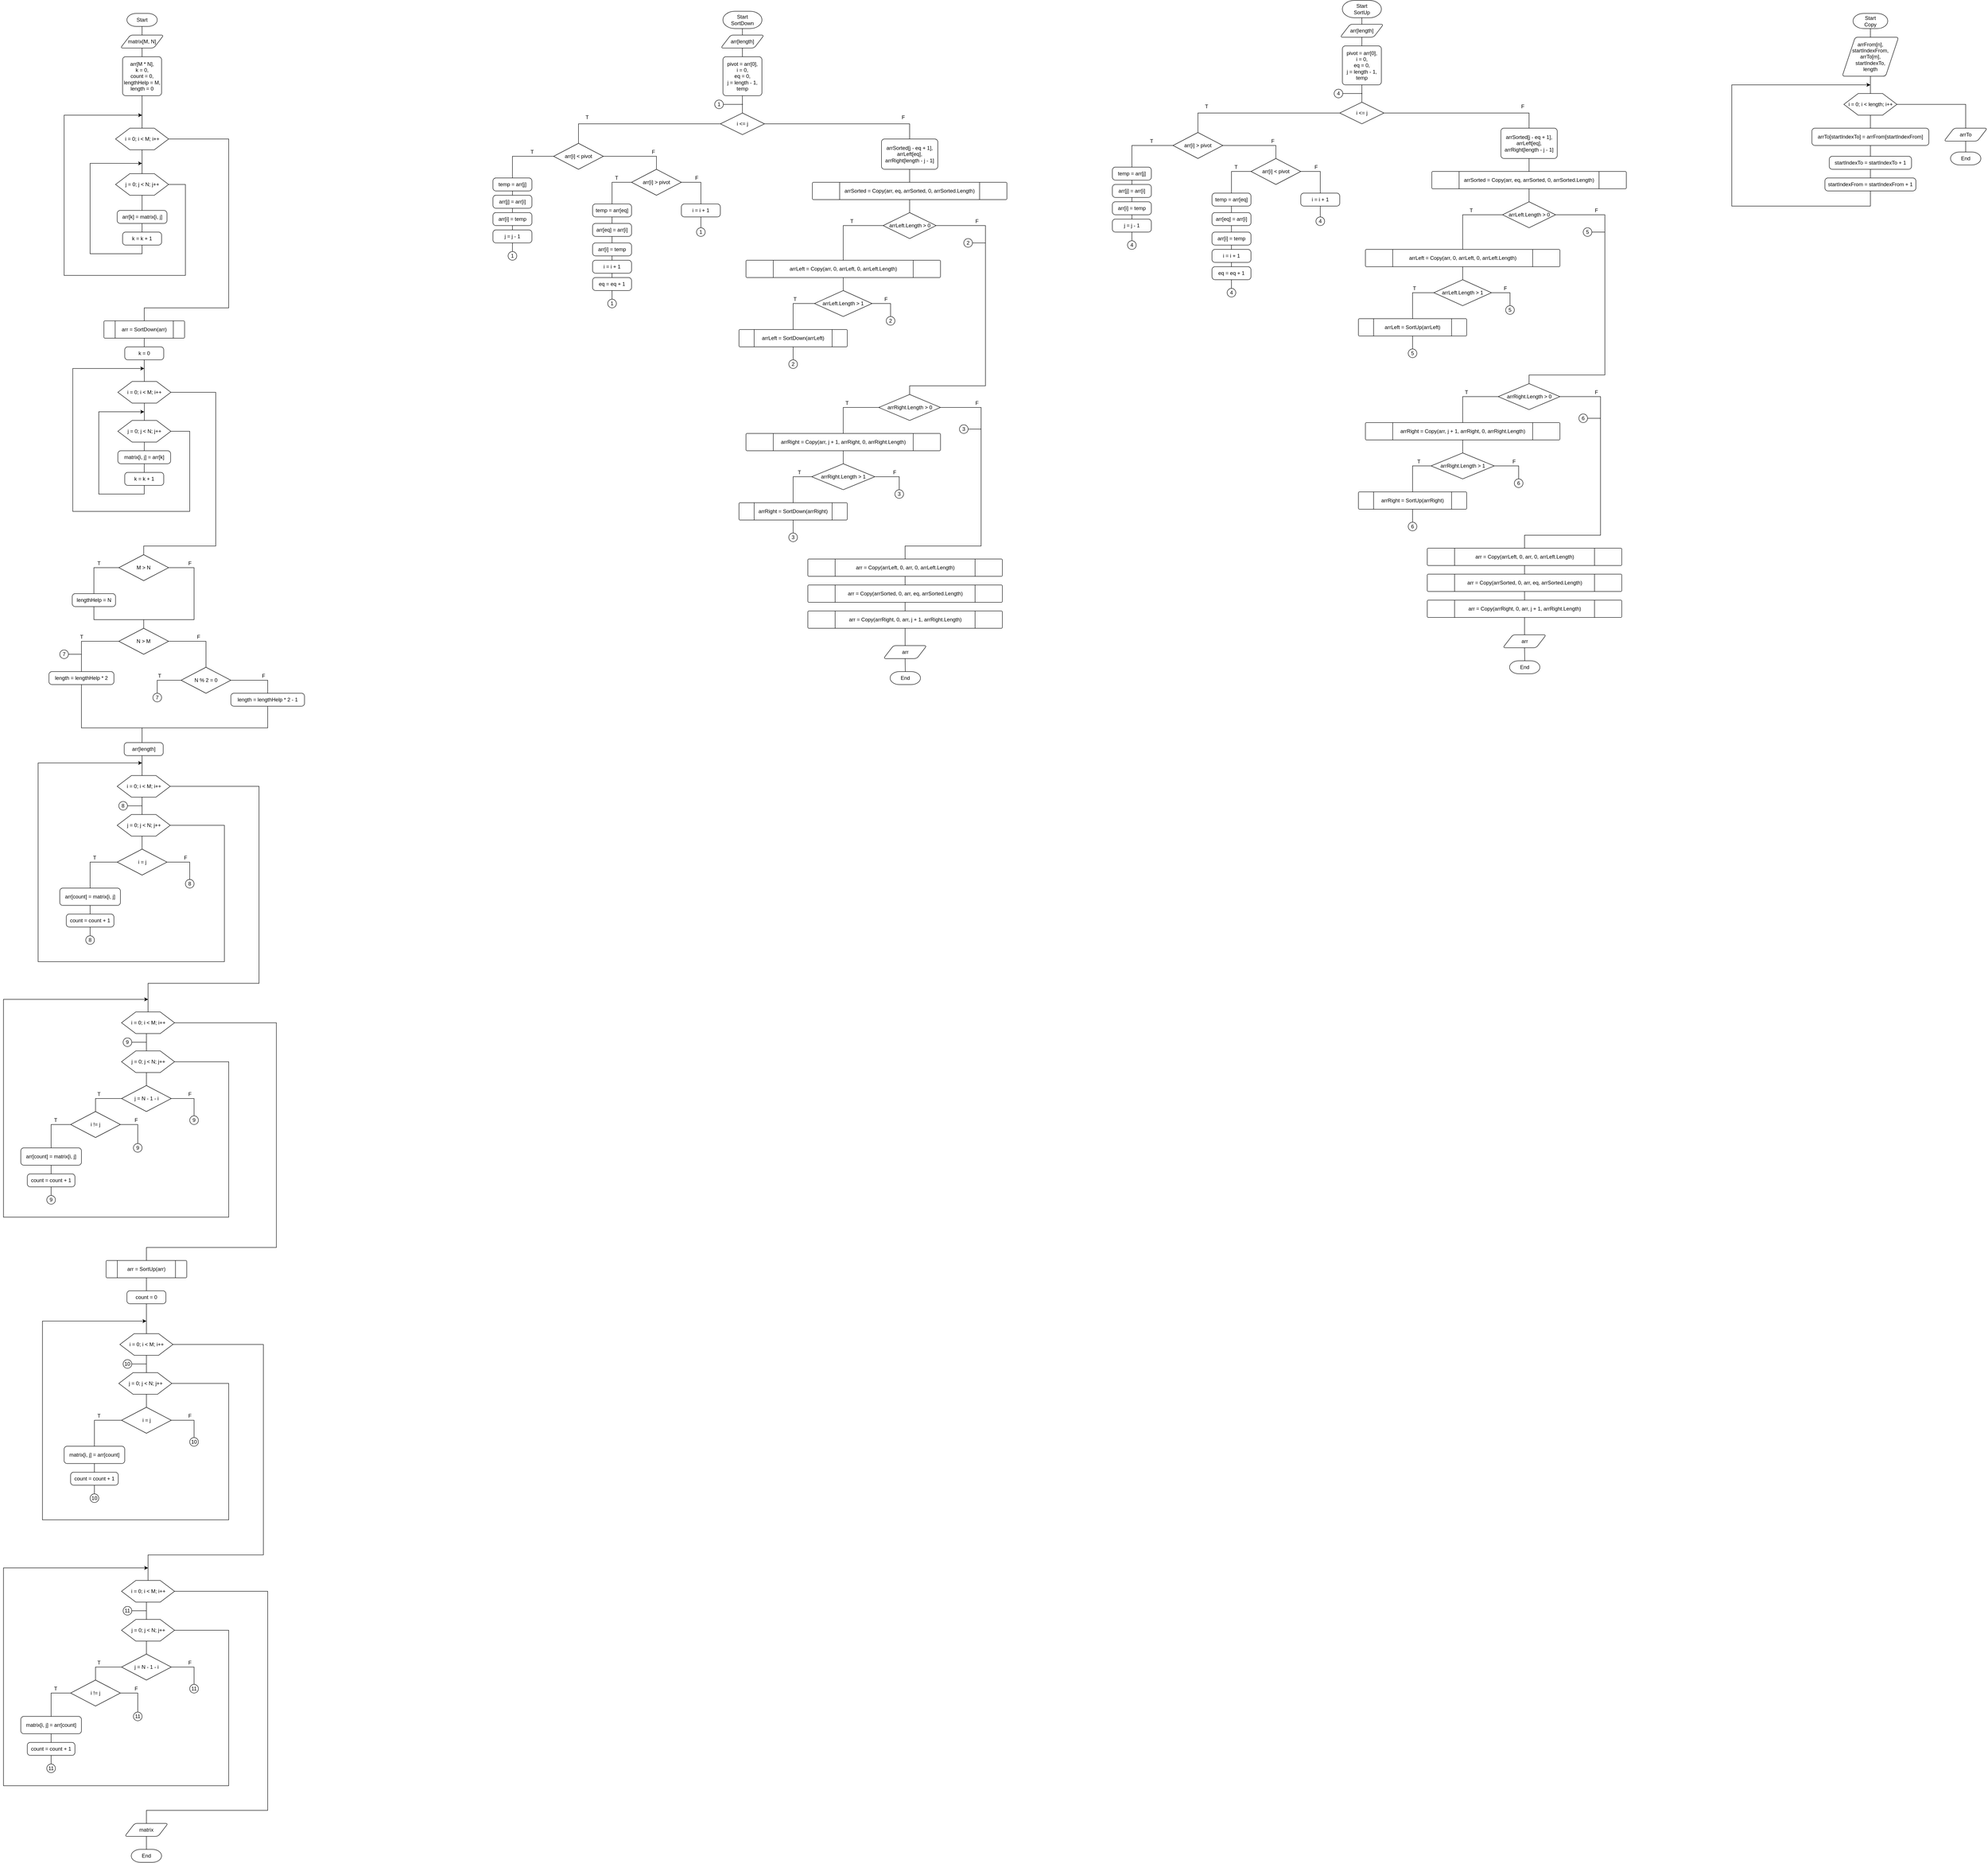 <mxfile version="15.4.0" type="device"><diagram id="lkfxvATjsgve4hIgoTrQ" name="Сторінка-1"><mxGraphModel dx="1609" dy="497" grid="1" gridSize="10" guides="1" tooltips="1" connect="1" arrows="1" fold="1" page="1" pageScale="1" pageWidth="827" pageHeight="1169" math="0" shadow="0"><root><mxCell id="0"/><mxCell id="1" parent="0"/><mxCell id="HXjZhG35-6HXqok1S8aW-123" value="" style="group" parent="1" vertex="1" connectable="0"><mxGeometry x="970" y="65" width="1186.53" height="1555" as="geometry"/></mxCell><mxCell id="HXjZhG35-6HXqok1S8aW-3" value="Start&lt;br&gt;SortDown" style="strokeWidth=1;html=1;shape=mxgraph.flowchart.terminator;whiteSpace=wrap;" parent="HXjZhG35-6HXqok1S8aW-123" vertex="1"><mxGeometry x="531" width="90" height="40" as="geometry"/></mxCell><mxCell id="HXjZhG35-6HXqok1S8aW-4" value="arr[length]" style="shape=parallelogram;html=1;strokeWidth=1;perimeter=parallelogramPerimeter;whiteSpace=wrap;rounded=1;arcSize=12;size=0.23;" parent="HXjZhG35-6HXqok1S8aW-123" vertex="1"><mxGeometry x="526" y="55" width="100" height="30" as="geometry"/></mxCell><mxCell id="HXjZhG35-6HXqok1S8aW-18" style="edgeStyle=orthogonalEdgeStyle;rounded=0;orthogonalLoop=1;jettySize=auto;html=1;exitX=0.5;exitY=1;exitDx=0;exitDy=0;exitPerimeter=0;entryX=0.5;entryY=0;entryDx=0;entryDy=0;endArrow=none;endFill=0;" parent="HXjZhG35-6HXqok1S8aW-123" source="HXjZhG35-6HXqok1S8aW-3" target="HXjZhG35-6HXqok1S8aW-4" edge="1"><mxGeometry relative="1" as="geometry"/></mxCell><mxCell id="HXjZhG35-6HXqok1S8aW-5" value="pivot = arr[0],&lt;br&gt;i = 0,&lt;br&gt;eq = 0,&lt;br&gt;j = length - 1,&lt;br&gt;temp" style="rounded=1;whiteSpace=wrap;html=1;absoluteArcSize=1;arcSize=14;strokeWidth=1;" parent="HXjZhG35-6HXqok1S8aW-123" vertex="1"><mxGeometry x="531" y="105" width="90" height="90" as="geometry"/></mxCell><mxCell id="HXjZhG35-6HXqok1S8aW-19" style="edgeStyle=orthogonalEdgeStyle;rounded=0;orthogonalLoop=1;jettySize=auto;html=1;exitX=0.5;exitY=1;exitDx=0;exitDy=0;entryX=0.5;entryY=0;entryDx=0;entryDy=0;endArrow=none;endFill=0;" parent="HXjZhG35-6HXqok1S8aW-123" source="HXjZhG35-6HXqok1S8aW-4" target="HXjZhG35-6HXqok1S8aW-5" edge="1"><mxGeometry relative="1" as="geometry"/></mxCell><mxCell id="HXjZhG35-6HXqok1S8aW-6" value="i &amp;lt;= j" style="strokeWidth=1;html=1;shape=mxgraph.flowchart.decision;whiteSpace=wrap;" parent="HXjZhG35-6HXqok1S8aW-123" vertex="1"><mxGeometry x="525" y="235" width="102" height="50" as="geometry"/></mxCell><mxCell id="HXjZhG35-6HXqok1S8aW-20" style="edgeStyle=orthogonalEdgeStyle;rounded=0;orthogonalLoop=1;jettySize=auto;html=1;exitX=0.5;exitY=1;exitDx=0;exitDy=0;entryX=0.5;entryY=0;entryDx=0;entryDy=0;entryPerimeter=0;endArrow=none;endFill=0;" parent="HXjZhG35-6HXqok1S8aW-123" source="HXjZhG35-6HXqok1S8aW-5" target="HXjZhG35-6HXqok1S8aW-6" edge="1"><mxGeometry relative="1" as="geometry"/></mxCell><mxCell id="HXjZhG35-6HXqok1S8aW-22" value="T" style="text;html=1;align=center;verticalAlign=middle;resizable=0;points=[];autosize=1;strokeColor=none;fillColor=none;" parent="HXjZhG35-6HXqok1S8aW-123" vertex="1"><mxGeometry x="207" y="235" width="20" height="20" as="geometry"/></mxCell><mxCell id="HXjZhG35-6HXqok1S8aW-25" style="edgeStyle=orthogonalEdgeStyle;rounded=0;orthogonalLoop=1;jettySize=auto;html=1;exitX=1;exitY=0.5;exitDx=0;exitDy=0;endArrow=none;endFill=0;" parent="HXjZhG35-6HXqok1S8aW-123" source="HXjZhG35-6HXqok1S8aW-24" edge="1"><mxGeometry relative="1" as="geometry"><mxPoint x="577" y="215" as="targetPoint"/></mxGeometry></mxCell><mxCell id="HXjZhG35-6HXqok1S8aW-24" value="1" style="ellipse;whiteSpace=wrap;html=1;aspect=fixed;" parent="HXjZhG35-6HXqok1S8aW-123" vertex="1"><mxGeometry x="512" y="205" width="20" height="20" as="geometry"/></mxCell><mxCell id="HXjZhG35-6HXqok1S8aW-49" value="" style="group" parent="HXjZhG35-6HXqok1S8aW-123" vertex="1" connectable="0"><mxGeometry y="305" width="525" height="380" as="geometry"/></mxCell><mxCell id="HXjZhG35-6HXqok1S8aW-7" value="arr[i] &amp;lt; pivot" style="strokeWidth=1;html=1;shape=mxgraph.flowchart.decision;whiteSpace=wrap;" parent="HXjZhG35-6HXqok1S8aW-49" vertex="1"><mxGeometry x="140" width="115" height="60" as="geometry"/></mxCell><mxCell id="HXjZhG35-6HXqok1S8aW-8" value="temp = arr[j]" style="rounded=1;whiteSpace=wrap;html=1;absoluteArcSize=1;arcSize=14;strokeWidth=1;" parent="HXjZhG35-6HXqok1S8aW-49" vertex="1"><mxGeometry y="80" width="90" height="30" as="geometry"/></mxCell><mxCell id="HXjZhG35-6HXqok1S8aW-12" style="edgeStyle=orthogonalEdgeStyle;rounded=0;orthogonalLoop=1;jettySize=auto;html=1;exitX=0;exitY=0.5;exitDx=0;exitDy=0;exitPerimeter=0;entryX=0.5;entryY=0;entryDx=0;entryDy=0;endArrow=none;endFill=0;" parent="HXjZhG35-6HXqok1S8aW-49" source="HXjZhG35-6HXqok1S8aW-7" target="HXjZhG35-6HXqok1S8aW-8" edge="1"><mxGeometry relative="1" as="geometry"/></mxCell><mxCell id="HXjZhG35-6HXqok1S8aW-9" value="arr[j] = arr[i]" style="rounded=1;whiteSpace=wrap;html=1;absoluteArcSize=1;arcSize=14;strokeWidth=1;" parent="HXjZhG35-6HXqok1S8aW-49" vertex="1"><mxGeometry y="120" width="90" height="30" as="geometry"/></mxCell><mxCell id="HXjZhG35-6HXqok1S8aW-13" style="edgeStyle=orthogonalEdgeStyle;rounded=0;orthogonalLoop=1;jettySize=auto;html=1;exitX=0.5;exitY=1;exitDx=0;exitDy=0;entryX=0.5;entryY=0;entryDx=0;entryDy=0;endArrow=none;endFill=0;" parent="HXjZhG35-6HXqok1S8aW-49" source="HXjZhG35-6HXqok1S8aW-8" target="HXjZhG35-6HXqok1S8aW-9" edge="1"><mxGeometry relative="1" as="geometry"/></mxCell><mxCell id="HXjZhG35-6HXqok1S8aW-10" value="arr[i] = temp" style="rounded=1;whiteSpace=wrap;html=1;absoluteArcSize=1;arcSize=14;strokeWidth=1;" parent="HXjZhG35-6HXqok1S8aW-49" vertex="1"><mxGeometry y="160" width="90" height="30" as="geometry"/></mxCell><mxCell id="HXjZhG35-6HXqok1S8aW-14" style="edgeStyle=orthogonalEdgeStyle;rounded=0;orthogonalLoop=1;jettySize=auto;html=1;exitX=0.5;exitY=1;exitDx=0;exitDy=0;entryX=0.5;entryY=0;entryDx=0;entryDy=0;endArrow=none;endFill=0;" parent="HXjZhG35-6HXqok1S8aW-49" source="HXjZhG35-6HXqok1S8aW-9" target="HXjZhG35-6HXqok1S8aW-10" edge="1"><mxGeometry relative="1" as="geometry"/></mxCell><mxCell id="HXjZhG35-6HXqok1S8aW-11" value="j = j - 1" style="rounded=1;whiteSpace=wrap;html=1;absoluteArcSize=1;arcSize=14;strokeWidth=1;" parent="HXjZhG35-6HXqok1S8aW-49" vertex="1"><mxGeometry y="200" width="90" height="30" as="geometry"/></mxCell><mxCell id="HXjZhG35-6HXqok1S8aW-15" style="edgeStyle=orthogonalEdgeStyle;rounded=0;orthogonalLoop=1;jettySize=auto;html=1;exitX=0.5;exitY=1;exitDx=0;exitDy=0;entryX=0.5;entryY=0;entryDx=0;entryDy=0;endArrow=none;endFill=0;" parent="HXjZhG35-6HXqok1S8aW-49" source="HXjZhG35-6HXqok1S8aW-10" target="HXjZhG35-6HXqok1S8aW-11" edge="1"><mxGeometry relative="1" as="geometry"/></mxCell><mxCell id="HXjZhG35-6HXqok1S8aW-16" value="1" style="ellipse;whiteSpace=wrap;html=1;aspect=fixed;" parent="HXjZhG35-6HXqok1S8aW-49" vertex="1"><mxGeometry x="35" y="250" width="20" height="20" as="geometry"/></mxCell><mxCell id="HXjZhG35-6HXqok1S8aW-17" style="edgeStyle=orthogonalEdgeStyle;rounded=0;orthogonalLoop=1;jettySize=auto;html=1;exitX=0.5;exitY=1;exitDx=0;exitDy=0;entryX=0.5;entryY=0;entryDx=0;entryDy=0;endArrow=none;endFill=0;" parent="HXjZhG35-6HXqok1S8aW-49" source="HXjZhG35-6HXqok1S8aW-11" target="HXjZhG35-6HXqok1S8aW-16" edge="1"><mxGeometry relative="1" as="geometry"/></mxCell><mxCell id="HXjZhG35-6HXqok1S8aW-23" value="T" style="text;html=1;align=center;verticalAlign=middle;resizable=0;points=[];autosize=1;strokeColor=none;fillColor=none;" parent="HXjZhG35-6HXqok1S8aW-49" vertex="1"><mxGeometry x="80" y="10" width="20" height="20" as="geometry"/></mxCell><mxCell id="HXjZhG35-6HXqok1S8aW-26" value="arr[i] &amp;gt; pivot" style="strokeWidth=1;html=1;shape=mxgraph.flowchart.decision;whiteSpace=wrap;" parent="HXjZhG35-6HXqok1S8aW-49" vertex="1"><mxGeometry x="320" y="60" width="115" height="60" as="geometry"/></mxCell><mxCell id="HXjZhG35-6HXqok1S8aW-27" style="edgeStyle=orthogonalEdgeStyle;rounded=0;orthogonalLoop=1;jettySize=auto;html=1;exitX=1;exitY=0.5;exitDx=0;exitDy=0;exitPerimeter=0;entryX=0.5;entryY=0;entryDx=0;entryDy=0;entryPerimeter=0;endArrow=none;endFill=0;" parent="HXjZhG35-6HXqok1S8aW-49" source="HXjZhG35-6HXqok1S8aW-7" target="HXjZhG35-6HXqok1S8aW-26" edge="1"><mxGeometry relative="1" as="geometry"/></mxCell><mxCell id="HXjZhG35-6HXqok1S8aW-28" value="F" style="text;html=1;align=center;verticalAlign=middle;resizable=0;points=[];autosize=1;strokeColor=none;fillColor=none;" parent="HXjZhG35-6HXqok1S8aW-49" vertex="1"><mxGeometry x="360" y="10" width="20" height="20" as="geometry"/></mxCell><mxCell id="HXjZhG35-6HXqok1S8aW-29" value="temp = arr[eq]" style="rounded=1;whiteSpace=wrap;html=1;absoluteArcSize=1;arcSize=14;strokeWidth=1;" parent="HXjZhG35-6HXqok1S8aW-49" vertex="1"><mxGeometry x="230" y="140" width="90" height="30" as="geometry"/></mxCell><mxCell id="HXjZhG35-6HXqok1S8aW-40" style="edgeStyle=orthogonalEdgeStyle;rounded=0;orthogonalLoop=1;jettySize=auto;html=1;exitX=0;exitY=0.5;exitDx=0;exitDy=0;exitPerimeter=0;entryX=0.5;entryY=0;entryDx=0;entryDy=0;endArrow=none;endFill=0;" parent="HXjZhG35-6HXqok1S8aW-49" source="HXjZhG35-6HXqok1S8aW-26" target="HXjZhG35-6HXqok1S8aW-29" edge="1"><mxGeometry relative="1" as="geometry"/></mxCell><mxCell id="HXjZhG35-6HXqok1S8aW-30" value="arr[eq] = arr[i]" style="rounded=1;whiteSpace=wrap;html=1;absoluteArcSize=1;arcSize=14;strokeWidth=1;" parent="HXjZhG35-6HXqok1S8aW-49" vertex="1"><mxGeometry x="230" y="185" width="90" height="30" as="geometry"/></mxCell><mxCell id="HXjZhG35-6HXqok1S8aW-34" style="edgeStyle=orthogonalEdgeStyle;rounded=0;orthogonalLoop=1;jettySize=auto;html=1;exitX=0.5;exitY=1;exitDx=0;exitDy=0;entryX=0.5;entryY=0;entryDx=0;entryDy=0;endArrow=none;endFill=0;" parent="HXjZhG35-6HXqok1S8aW-49" source="HXjZhG35-6HXqok1S8aW-29" target="HXjZhG35-6HXqok1S8aW-30" edge="1"><mxGeometry relative="1" as="geometry"/></mxCell><mxCell id="HXjZhG35-6HXqok1S8aW-31" value="arr[i] = temp" style="rounded=1;whiteSpace=wrap;html=1;absoluteArcSize=1;arcSize=14;strokeWidth=1;" parent="HXjZhG35-6HXqok1S8aW-49" vertex="1"><mxGeometry x="230" y="230" width="90" height="30" as="geometry"/></mxCell><mxCell id="HXjZhG35-6HXqok1S8aW-35" style="edgeStyle=orthogonalEdgeStyle;rounded=0;orthogonalLoop=1;jettySize=auto;html=1;exitX=0.5;exitY=1;exitDx=0;exitDy=0;entryX=0.5;entryY=0;entryDx=0;entryDy=0;endArrow=none;endFill=0;" parent="HXjZhG35-6HXqok1S8aW-49" source="HXjZhG35-6HXqok1S8aW-30" target="HXjZhG35-6HXqok1S8aW-31" edge="1"><mxGeometry relative="1" as="geometry"/></mxCell><mxCell id="HXjZhG35-6HXqok1S8aW-32" value="i = i + 1" style="rounded=1;whiteSpace=wrap;html=1;absoluteArcSize=1;arcSize=14;strokeWidth=1;" parent="HXjZhG35-6HXqok1S8aW-49" vertex="1"><mxGeometry x="230" y="270" width="90" height="30" as="geometry"/></mxCell><mxCell id="HXjZhG35-6HXqok1S8aW-36" style="edgeStyle=orthogonalEdgeStyle;rounded=0;orthogonalLoop=1;jettySize=auto;html=1;exitX=0.5;exitY=1;exitDx=0;exitDy=0;entryX=0.5;entryY=0;entryDx=0;entryDy=0;endArrow=none;endFill=0;" parent="HXjZhG35-6HXqok1S8aW-49" source="HXjZhG35-6HXqok1S8aW-31" target="HXjZhG35-6HXqok1S8aW-32" edge="1"><mxGeometry relative="1" as="geometry"/></mxCell><mxCell id="HXjZhG35-6HXqok1S8aW-33" value="eq = eq + 1" style="rounded=1;whiteSpace=wrap;html=1;absoluteArcSize=1;arcSize=14;strokeWidth=1;" parent="HXjZhG35-6HXqok1S8aW-49" vertex="1"><mxGeometry x="230" y="310" width="90" height="30" as="geometry"/></mxCell><mxCell id="HXjZhG35-6HXqok1S8aW-37" style="edgeStyle=orthogonalEdgeStyle;rounded=0;orthogonalLoop=1;jettySize=auto;html=1;exitX=0.5;exitY=1;exitDx=0;exitDy=0;entryX=0.5;entryY=0;entryDx=0;entryDy=0;endArrow=none;endFill=0;" parent="HXjZhG35-6HXqok1S8aW-49" source="HXjZhG35-6HXqok1S8aW-32" target="HXjZhG35-6HXqok1S8aW-33" edge="1"><mxGeometry relative="1" as="geometry"/></mxCell><mxCell id="R93a81FCu0nG6lffiu1v-141" value="" style="edgeStyle=orthogonalEdgeStyle;rounded=0;orthogonalLoop=1;jettySize=auto;html=1;endArrow=none;endFill=0;" edge="1" parent="HXjZhG35-6HXqok1S8aW-49" source="HXjZhG35-6HXqok1S8aW-38" target="HXjZhG35-6HXqok1S8aW-33"><mxGeometry relative="1" as="geometry"/></mxCell><mxCell id="HXjZhG35-6HXqok1S8aW-38" value="1" style="ellipse;whiteSpace=wrap;html=1;aspect=fixed;" parent="HXjZhG35-6HXqok1S8aW-49" vertex="1"><mxGeometry x="265" y="360" width="20" height="20" as="geometry"/></mxCell><mxCell id="HXjZhG35-6HXqok1S8aW-39" style="edgeStyle=orthogonalEdgeStyle;rounded=0;orthogonalLoop=1;jettySize=auto;html=1;exitX=0.5;exitY=1;exitDx=0;exitDy=0;entryX=0.5;entryY=0;entryDx=0;entryDy=0;endArrow=none;endFill=0;" parent="HXjZhG35-6HXqok1S8aW-49" source="HXjZhG35-6HXqok1S8aW-33" target="HXjZhG35-6HXqok1S8aW-38" edge="1"><mxGeometry relative="1" as="geometry"/></mxCell><mxCell id="HXjZhG35-6HXqok1S8aW-41" value="T" style="text;html=1;align=center;verticalAlign=middle;resizable=0;points=[];autosize=1;strokeColor=none;fillColor=none;" parent="HXjZhG35-6HXqok1S8aW-49" vertex="1"><mxGeometry x="275" y="70" width="20" height="20" as="geometry"/></mxCell><mxCell id="HXjZhG35-6HXqok1S8aW-44" value="i = i + 1" style="rounded=1;whiteSpace=wrap;html=1;absoluteArcSize=1;arcSize=14;strokeWidth=1;" parent="HXjZhG35-6HXqok1S8aW-49" vertex="1"><mxGeometry x="435" y="140" width="90" height="30" as="geometry"/></mxCell><mxCell id="HXjZhG35-6HXqok1S8aW-47" style="edgeStyle=orthogonalEdgeStyle;rounded=0;orthogonalLoop=1;jettySize=auto;html=1;exitX=1;exitY=0.5;exitDx=0;exitDy=0;exitPerimeter=0;entryX=0.5;entryY=0;entryDx=0;entryDy=0;endArrow=none;endFill=0;" parent="HXjZhG35-6HXqok1S8aW-49" source="HXjZhG35-6HXqok1S8aW-26" target="HXjZhG35-6HXqok1S8aW-44" edge="1"><mxGeometry relative="1" as="geometry"/></mxCell><mxCell id="HXjZhG35-6HXqok1S8aW-45" value="1" style="ellipse;whiteSpace=wrap;html=1;aspect=fixed;" parent="HXjZhG35-6HXqok1S8aW-49" vertex="1"><mxGeometry x="470" y="195" width="20" height="20" as="geometry"/></mxCell><mxCell id="HXjZhG35-6HXqok1S8aW-46" style="edgeStyle=orthogonalEdgeStyle;rounded=0;orthogonalLoop=1;jettySize=auto;html=1;exitX=0.5;exitY=1;exitDx=0;exitDy=0;entryX=0.5;entryY=0;entryDx=0;entryDy=0;endArrow=none;endFill=0;" parent="HXjZhG35-6HXqok1S8aW-49" source="HXjZhG35-6HXqok1S8aW-44" target="HXjZhG35-6HXqok1S8aW-45" edge="1"><mxGeometry relative="1" as="geometry"/></mxCell><mxCell id="HXjZhG35-6HXqok1S8aW-48" value="F" style="text;html=1;align=center;verticalAlign=middle;resizable=0;points=[];autosize=1;strokeColor=none;fillColor=none;" parent="HXjZhG35-6HXqok1S8aW-49" vertex="1"><mxGeometry x="460" y="70" width="20" height="20" as="geometry"/></mxCell><mxCell id="HXjZhG35-6HXqok1S8aW-21" style="edgeStyle=orthogonalEdgeStyle;rounded=0;orthogonalLoop=1;jettySize=auto;html=1;exitX=0;exitY=0.5;exitDx=0;exitDy=0;exitPerimeter=0;entryX=0.5;entryY=0;entryDx=0;entryDy=0;entryPerimeter=0;endArrow=none;endFill=0;" parent="HXjZhG35-6HXqok1S8aW-123" source="HXjZhG35-6HXqok1S8aW-6" target="HXjZhG35-6HXqok1S8aW-7" edge="1"><mxGeometry relative="1" as="geometry"/></mxCell><mxCell id="HXjZhG35-6HXqok1S8aW-67" value="arrSorted[j - eq + 1],&lt;br&gt;arrLeft[eq],&lt;br&gt;arrRight[length - j - 1]" style="rounded=1;whiteSpace=wrap;html=1;absoluteArcSize=1;arcSize=14;strokeWidth=1;" parent="HXjZhG35-6HXqok1S8aW-123" vertex="1"><mxGeometry x="897" y="295" width="130" height="70" as="geometry"/></mxCell><mxCell id="HXjZhG35-6HXqok1S8aW-68" style="edgeStyle=orthogonalEdgeStyle;rounded=0;orthogonalLoop=1;jettySize=auto;html=1;exitX=1;exitY=0.5;exitDx=0;exitDy=0;exitPerimeter=0;entryX=0.5;entryY=0;entryDx=0;entryDy=0;endArrow=none;endFill=0;" parent="HXjZhG35-6HXqok1S8aW-123" source="HXjZhG35-6HXqok1S8aW-6" target="HXjZhG35-6HXqok1S8aW-67" edge="1"><mxGeometry relative="1" as="geometry"/></mxCell><mxCell id="HXjZhG35-6HXqok1S8aW-69" value="F" style="text;html=1;align=center;verticalAlign=middle;resizable=0;points=[];autosize=1;strokeColor=none;fillColor=none;" parent="HXjZhG35-6HXqok1S8aW-123" vertex="1"><mxGeometry x="937" y="235" width="20" height="20" as="geometry"/></mxCell><mxCell id="HXjZhG35-6HXqok1S8aW-70" value="arrSorted = Copy(arr, eq, arrSorted, 0, arrSorted.Length)" style="verticalLabelPosition=middle;verticalAlign=middle;html=1;shape=process;whiteSpace=wrap;rounded=1;size=0.14;arcSize=6;labelPosition=center;align=center;" parent="HXjZhG35-6HXqok1S8aW-123" vertex="1"><mxGeometry x="737.47" y="395" width="449.06" height="40" as="geometry"/></mxCell><mxCell id="HXjZhG35-6HXqok1S8aW-71" style="edgeStyle=orthogonalEdgeStyle;rounded=0;orthogonalLoop=1;jettySize=auto;html=1;exitX=0.5;exitY=1;exitDx=0;exitDy=0;entryX=0.5;entryY=0;entryDx=0;entryDy=0;endArrow=none;endFill=0;" parent="HXjZhG35-6HXqok1S8aW-123" source="HXjZhG35-6HXqok1S8aW-67" target="HXjZhG35-6HXqok1S8aW-70" edge="1"><mxGeometry relative="1" as="geometry"/></mxCell><mxCell id="HXjZhG35-6HXqok1S8aW-72" value="arrLeft = Copy(arr, 0, arrLeft, 0, arrLeft.Length)" style="verticalLabelPosition=middle;verticalAlign=middle;html=1;shape=process;whiteSpace=wrap;rounded=1;size=0.14;arcSize=6;labelPosition=center;align=center;" parent="HXjZhG35-6HXqok1S8aW-123" vertex="1"><mxGeometry x="584.19" y="575" width="449.06" height="40" as="geometry"/></mxCell><mxCell id="HXjZhG35-6HXqok1S8aW-74" style="edgeStyle=orthogonalEdgeStyle;rounded=0;orthogonalLoop=1;jettySize=auto;html=1;exitX=0;exitY=0.5;exitDx=0;exitDy=0;exitPerimeter=0;entryX=0.5;entryY=0;entryDx=0;entryDy=0;endArrow=none;endFill=0;" parent="HXjZhG35-6HXqok1S8aW-123" source="HXjZhG35-6HXqok1S8aW-73" target="HXjZhG35-6HXqok1S8aW-72" edge="1"><mxGeometry relative="1" as="geometry"/></mxCell><mxCell id="HXjZhG35-6HXqok1S8aW-73" value="arrLeft.Length &amp;gt; 0" style="strokeWidth=1;html=1;shape=mxgraph.flowchart.decision;whiteSpace=wrap;" parent="HXjZhG35-6HXqok1S8aW-123" vertex="1"><mxGeometry x="900.75" y="465" width="122.5" height="60" as="geometry"/></mxCell><mxCell id="HXjZhG35-6HXqok1S8aW-75" style="edgeStyle=orthogonalEdgeStyle;rounded=0;orthogonalLoop=1;jettySize=auto;html=1;exitX=0.5;exitY=1;exitDx=0;exitDy=0;entryX=0.5;entryY=0;entryDx=0;entryDy=0;entryPerimeter=0;endArrow=none;endFill=0;" parent="HXjZhG35-6HXqok1S8aW-123" source="HXjZhG35-6HXqok1S8aW-70" target="HXjZhG35-6HXqok1S8aW-73" edge="1"><mxGeometry relative="1" as="geometry"/></mxCell><mxCell id="HXjZhG35-6HXqok1S8aW-76" value="arrLeft.Length &amp;gt; 1" style="strokeWidth=1;html=1;shape=mxgraph.flowchart.decision;whiteSpace=wrap;" parent="HXjZhG35-6HXqok1S8aW-123" vertex="1"><mxGeometry x="742.24" y="645" width="132.97" height="60" as="geometry"/></mxCell><mxCell id="HXjZhG35-6HXqok1S8aW-77" style="edgeStyle=orthogonalEdgeStyle;rounded=0;orthogonalLoop=1;jettySize=auto;html=1;exitX=0.5;exitY=1;exitDx=0;exitDy=0;entryX=0.5;entryY=0;entryDx=0;entryDy=0;entryPerimeter=0;endArrow=none;endFill=0;" parent="HXjZhG35-6HXqok1S8aW-123" source="HXjZhG35-6HXqok1S8aW-72" target="HXjZhG35-6HXqok1S8aW-76" edge="1"><mxGeometry relative="1" as="geometry"/></mxCell><mxCell id="HXjZhG35-6HXqok1S8aW-78" value="arrLeft = SortDown(arrLeft)" style="verticalLabelPosition=middle;verticalAlign=middle;html=1;shape=process;whiteSpace=wrap;rounded=1;size=0.14;arcSize=6;labelPosition=center;align=center;" parent="HXjZhG35-6HXqok1S8aW-123" vertex="1"><mxGeometry x="568.02" y="735" width="250" height="40" as="geometry"/></mxCell><mxCell id="HXjZhG35-6HXqok1S8aW-79" style="edgeStyle=orthogonalEdgeStyle;rounded=0;orthogonalLoop=1;jettySize=auto;html=1;exitX=0;exitY=0.5;exitDx=0;exitDy=0;exitPerimeter=0;entryX=0.5;entryY=0;entryDx=0;entryDy=0;endArrow=none;endFill=0;" parent="HXjZhG35-6HXqok1S8aW-123" source="HXjZhG35-6HXqok1S8aW-76" target="HXjZhG35-6HXqok1S8aW-78" edge="1"><mxGeometry relative="1" as="geometry"/></mxCell><mxCell id="HXjZhG35-6HXqok1S8aW-80" value="T" style="text;html=1;align=center;verticalAlign=middle;resizable=0;points=[];autosize=1;strokeColor=none;fillColor=none;" parent="HXjZhG35-6HXqok1S8aW-123" vertex="1"><mxGeometry x="818.02" y="475" width="20" height="20" as="geometry"/></mxCell><mxCell id="HXjZhG35-6HXqok1S8aW-81" value="T" style="text;html=1;align=center;verticalAlign=middle;resizable=0;points=[];autosize=1;strokeColor=none;fillColor=none;" parent="HXjZhG35-6HXqok1S8aW-123" vertex="1"><mxGeometry x="687" y="655" width="20" height="20" as="geometry"/></mxCell><mxCell id="HXjZhG35-6HXqok1S8aW-84" value="F" style="text;html=1;align=center;verticalAlign=middle;resizable=0;points=[];autosize=1;strokeColor=none;fillColor=none;" parent="HXjZhG35-6HXqok1S8aW-123" vertex="1"><mxGeometry x="1107" y="475" width="20" height="20" as="geometry"/></mxCell><mxCell id="HXjZhG35-6HXqok1S8aW-86" value="2" style="ellipse;whiteSpace=wrap;html=1;aspect=fixed;" parent="HXjZhG35-6HXqok1S8aW-123" vertex="1"><mxGeometry x="683.02" y="805" width="20" height="20" as="geometry"/></mxCell><mxCell id="HXjZhG35-6HXqok1S8aW-91" style="edgeStyle=orthogonalEdgeStyle;rounded=0;orthogonalLoop=1;jettySize=auto;html=1;exitX=0.5;exitY=1;exitDx=0;exitDy=0;entryX=0.5;entryY=0;entryDx=0;entryDy=0;endArrow=none;endFill=0;" parent="HXjZhG35-6HXqok1S8aW-123" source="HXjZhG35-6HXqok1S8aW-78" target="HXjZhG35-6HXqok1S8aW-86" edge="1"><mxGeometry relative="1" as="geometry"/></mxCell><mxCell id="HXjZhG35-6HXqok1S8aW-92" style="edgeStyle=orthogonalEdgeStyle;rounded=0;orthogonalLoop=1;jettySize=auto;html=1;exitX=1;exitY=0.5;exitDx=0;exitDy=0;endArrow=none;endFill=0;" parent="HXjZhG35-6HXqok1S8aW-123" source="HXjZhG35-6HXqok1S8aW-87" edge="1"><mxGeometry relative="1" as="geometry"><mxPoint x="1137" y="535" as="targetPoint"/></mxGeometry></mxCell><mxCell id="HXjZhG35-6HXqok1S8aW-87" value="2" style="ellipse;whiteSpace=wrap;html=1;aspect=fixed;" parent="HXjZhG35-6HXqok1S8aW-123" vertex="1"><mxGeometry x="1087" y="525" width="20" height="20" as="geometry"/></mxCell><mxCell id="HXjZhG35-6HXqok1S8aW-88" value="2" style="ellipse;whiteSpace=wrap;html=1;aspect=fixed;" parent="HXjZhG35-6HXqok1S8aW-123" vertex="1"><mxGeometry x="908" y="705" width="20" height="20" as="geometry"/></mxCell><mxCell id="HXjZhG35-6HXqok1S8aW-89" style="edgeStyle=orthogonalEdgeStyle;rounded=0;orthogonalLoop=1;jettySize=auto;html=1;exitX=1;exitY=0.5;exitDx=0;exitDy=0;exitPerimeter=0;entryX=0.5;entryY=0;entryDx=0;entryDy=0;endArrow=none;endFill=0;" parent="HXjZhG35-6HXqok1S8aW-123" source="HXjZhG35-6HXqok1S8aW-76" target="HXjZhG35-6HXqok1S8aW-88" edge="1"><mxGeometry relative="1" as="geometry"/></mxCell><mxCell id="HXjZhG35-6HXqok1S8aW-90" value="F" style="text;html=1;align=center;verticalAlign=middle;resizable=0;points=[];autosize=1;strokeColor=none;fillColor=none;" parent="HXjZhG35-6HXqok1S8aW-123" vertex="1"><mxGeometry x="897" y="655" width="20" height="20" as="geometry"/></mxCell><mxCell id="HXjZhG35-6HXqok1S8aW-82" value="arrRight.Length &amp;gt; 0" style="strokeWidth=1;html=1;shape=mxgraph.flowchart.decision;whiteSpace=wrap;" parent="HXjZhG35-6HXqok1S8aW-123" vertex="1"><mxGeometry x="890.75" y="885" width="142.5" height="60" as="geometry"/></mxCell><mxCell id="HXjZhG35-6HXqok1S8aW-83" style="edgeStyle=orthogonalEdgeStyle;rounded=0;orthogonalLoop=1;jettySize=auto;html=1;exitX=1;exitY=0.5;exitDx=0;exitDy=0;exitPerimeter=0;entryX=0.5;entryY=0;entryDx=0;entryDy=0;entryPerimeter=0;endArrow=none;endFill=0;" parent="HXjZhG35-6HXqok1S8aW-123" source="HXjZhG35-6HXqok1S8aW-73" target="HXjZhG35-6HXqok1S8aW-82" edge="1"><mxGeometry relative="1" as="geometry"><Array as="points"><mxPoint x="1137" y="495"/><mxPoint x="1137" y="865"/><mxPoint x="962" y="865"/></Array></mxGeometry></mxCell><mxCell id="HXjZhG35-6HXqok1S8aW-93" value="arrRight = Copy(arr, j + 1, arrRight, 0, arrRight.Length)" style="verticalLabelPosition=middle;verticalAlign=middle;html=1;shape=process;whiteSpace=wrap;rounded=1;size=0.14;arcSize=6;labelPosition=center;align=center;" parent="HXjZhG35-6HXqok1S8aW-123" vertex="1"><mxGeometry x="584.19" y="975" width="449.06" height="40" as="geometry"/></mxCell><mxCell id="HXjZhG35-6HXqok1S8aW-97" style="edgeStyle=orthogonalEdgeStyle;rounded=0;orthogonalLoop=1;jettySize=auto;html=1;exitX=0;exitY=0.5;exitDx=0;exitDy=0;exitPerimeter=0;entryX=0.5;entryY=0;entryDx=0;entryDy=0;endArrow=none;endFill=0;" parent="HXjZhG35-6HXqok1S8aW-123" source="HXjZhG35-6HXqok1S8aW-82" target="HXjZhG35-6HXqok1S8aW-93" edge="1"><mxGeometry x="568.02" y="885" as="geometry"/></mxCell><mxCell id="HXjZhG35-6HXqok1S8aW-94" value="&lt;span&gt;arrRight.Length &amp;gt; 1&lt;/span&gt;" style="strokeWidth=1;html=1;shape=mxgraph.flowchart.decision;whiteSpace=wrap;" parent="HXjZhG35-6HXqok1S8aW-123" vertex="1"><mxGeometry x="735.83" y="1045" width="145.78" height="60" as="geometry"/></mxCell><mxCell id="HXjZhG35-6HXqok1S8aW-98" style="edgeStyle=orthogonalEdgeStyle;rounded=0;orthogonalLoop=1;jettySize=auto;html=1;exitX=0.5;exitY=1;exitDx=0;exitDy=0;entryX=0.5;entryY=0;entryDx=0;entryDy=0;entryPerimeter=0;endArrow=none;endFill=0;" parent="HXjZhG35-6HXqok1S8aW-123" source="HXjZhG35-6HXqok1S8aW-93" target="HXjZhG35-6HXqok1S8aW-94" edge="1"><mxGeometry x="568.02" y="885" as="geometry"/></mxCell><mxCell id="HXjZhG35-6HXqok1S8aW-96" value="arrRight = SortDown(arrRight)" style="verticalLabelPosition=middle;verticalAlign=middle;html=1;shape=process;whiteSpace=wrap;rounded=1;size=0.14;arcSize=6;labelPosition=center;align=center;" parent="HXjZhG35-6HXqok1S8aW-123" vertex="1"><mxGeometry x="568.02" y="1135" width="250" height="40" as="geometry"/></mxCell><mxCell id="HXjZhG35-6HXqok1S8aW-99" style="edgeStyle=orthogonalEdgeStyle;rounded=0;orthogonalLoop=1;jettySize=auto;html=1;exitX=0;exitY=0.5;exitDx=0;exitDy=0;exitPerimeter=0;entryX=0.5;entryY=0;entryDx=0;entryDy=0;endArrow=none;endFill=0;" parent="HXjZhG35-6HXqok1S8aW-123" source="HXjZhG35-6HXqok1S8aW-94" target="HXjZhG35-6HXqok1S8aW-96" edge="1"><mxGeometry x="568.02" y="885" as="geometry"/></mxCell><mxCell id="HXjZhG35-6HXqok1S8aW-100" value="T" style="text;html=1;align=center;verticalAlign=middle;resizable=0;points=[];autosize=1;strokeColor=none;fillColor=none;" parent="HXjZhG35-6HXqok1S8aW-123" vertex="1"><mxGeometry x="807" y="895" width="20" height="20" as="geometry"/></mxCell><mxCell id="HXjZhG35-6HXqok1S8aW-101" value="T" style="text;html=1;align=center;verticalAlign=middle;resizable=0;points=[];autosize=1;strokeColor=none;fillColor=none;" parent="HXjZhG35-6HXqok1S8aW-123" vertex="1"><mxGeometry x="697" y="1055" width="20" height="20" as="geometry"/></mxCell><mxCell id="HXjZhG35-6HXqok1S8aW-104" value="arr = Copy(arrLeft, 0, arr, 0, arrLeft.Length)" style="verticalLabelPosition=middle;verticalAlign=middle;html=1;shape=process;whiteSpace=wrap;rounded=1;size=0.14;arcSize=6;labelPosition=center;align=center;" parent="HXjZhG35-6HXqok1S8aW-123" vertex="1"><mxGeometry x="727" y="1265" width="449.06" height="40" as="geometry"/></mxCell><mxCell id="HXjZhG35-6HXqok1S8aW-105" style="edgeStyle=orthogonalEdgeStyle;rounded=0;orthogonalLoop=1;jettySize=auto;html=1;exitX=1;exitY=0.5;exitDx=0;exitDy=0;exitPerimeter=0;entryX=0.5;entryY=0;entryDx=0;entryDy=0;endArrow=none;endFill=0;" parent="HXjZhG35-6HXqok1S8aW-123" source="HXjZhG35-6HXqok1S8aW-82" target="HXjZhG35-6HXqok1S8aW-104" edge="1"><mxGeometry relative="1" as="geometry"><Array as="points"><mxPoint x="1127" y="915"/><mxPoint x="1127" y="1235"/><mxPoint x="952" y="1235"/></Array></mxGeometry></mxCell><mxCell id="HXjZhG35-6HXqok1S8aW-106" value="F" style="text;html=1;align=center;verticalAlign=middle;resizable=0;points=[];autosize=1;strokeColor=none;fillColor=none;" parent="HXjZhG35-6HXqok1S8aW-123" vertex="1"><mxGeometry x="1107" y="895" width="20" height="20" as="geometry"/></mxCell><mxCell id="HXjZhG35-6HXqok1S8aW-107" value="3" style="ellipse;whiteSpace=wrap;html=1;aspect=fixed;" parent="HXjZhG35-6HXqok1S8aW-123" vertex="1"><mxGeometry x="928" y="1105" width="20" height="20" as="geometry"/></mxCell><mxCell id="HXjZhG35-6HXqok1S8aW-112" style="edgeStyle=orthogonalEdgeStyle;rounded=0;orthogonalLoop=1;jettySize=auto;html=1;exitX=1;exitY=0.5;exitDx=0;exitDy=0;exitPerimeter=0;entryX=0.5;entryY=0;entryDx=0;entryDy=0;endArrow=none;endFill=0;" parent="HXjZhG35-6HXqok1S8aW-123" source="HXjZhG35-6HXqok1S8aW-94" target="HXjZhG35-6HXqok1S8aW-107" edge="1"><mxGeometry relative="1" as="geometry"/></mxCell><mxCell id="HXjZhG35-6HXqok1S8aW-108" value="3" style="ellipse;whiteSpace=wrap;html=1;aspect=fixed;" parent="HXjZhG35-6HXqok1S8aW-123" vertex="1"><mxGeometry x="683.02" y="1205" width="20" height="20" as="geometry"/></mxCell><mxCell id="HXjZhG35-6HXqok1S8aW-111" style="edgeStyle=orthogonalEdgeStyle;rounded=0;orthogonalLoop=1;jettySize=auto;html=1;exitX=1;exitY=0.5;exitDx=0;exitDy=0;endArrow=none;endFill=0;" parent="HXjZhG35-6HXqok1S8aW-123" source="HXjZhG35-6HXqok1S8aW-109" edge="1"><mxGeometry relative="1" as="geometry"><mxPoint x="1127" y="965" as="targetPoint"/></mxGeometry></mxCell><mxCell id="HXjZhG35-6HXqok1S8aW-109" value="3" style="ellipse;whiteSpace=wrap;html=1;aspect=fixed;" parent="HXjZhG35-6HXqok1S8aW-123" vertex="1"><mxGeometry x="1077" y="955" width="20" height="20" as="geometry"/></mxCell><mxCell id="HXjZhG35-6HXqok1S8aW-113" value="F" style="text;html=1;align=center;verticalAlign=middle;resizable=0;points=[];autosize=1;strokeColor=none;fillColor=none;" parent="HXjZhG35-6HXqok1S8aW-123" vertex="1"><mxGeometry x="917" y="1055" width="20" height="20" as="geometry"/></mxCell><mxCell id="HXjZhG35-6HXqok1S8aW-115" value="arr = Copy(arrSorted, 0, arr, eq, arrSorted.Length)" style="verticalLabelPosition=middle;verticalAlign=middle;html=1;shape=process;whiteSpace=wrap;rounded=1;size=0.14;arcSize=6;labelPosition=center;align=center;" parent="HXjZhG35-6HXqok1S8aW-123" vertex="1"><mxGeometry x="727" y="1325" width="449.06" height="40" as="geometry"/></mxCell><mxCell id="HXjZhG35-6HXqok1S8aW-114" style="edgeStyle=orthogonalEdgeStyle;rounded=0;orthogonalLoop=1;jettySize=auto;html=1;exitX=0.5;exitY=1;exitDx=0;exitDy=0;entryX=0.5;entryY=0;entryDx=0;entryDy=0;endArrow=none;endFill=0;" parent="HXjZhG35-6HXqok1S8aW-123" source="HXjZhG35-6HXqok1S8aW-96" target="HXjZhG35-6HXqok1S8aW-108" edge="1"><mxGeometry relative="1" as="geometry"/></mxCell><mxCell id="HXjZhG35-6HXqok1S8aW-116" value="arr = Copy(arrRight, 0, arr, j + 1, arrRight.Length)" style="verticalLabelPosition=middle;verticalAlign=middle;html=1;shape=process;whiteSpace=wrap;rounded=1;size=0.14;arcSize=6;labelPosition=center;align=center;" parent="HXjZhG35-6HXqok1S8aW-123" vertex="1"><mxGeometry x="727" y="1385" width="449.06" height="40" as="geometry"/></mxCell><mxCell id="HXjZhG35-6HXqok1S8aW-117" style="edgeStyle=orthogonalEdgeStyle;rounded=0;orthogonalLoop=1;jettySize=auto;html=1;exitX=0.5;exitY=1;exitDx=0;exitDy=0;entryX=0.5;entryY=0;entryDx=0;entryDy=0;endArrow=none;endFill=0;" parent="HXjZhG35-6HXqok1S8aW-123" source="HXjZhG35-6HXqok1S8aW-104" target="HXjZhG35-6HXqok1S8aW-115" edge="1"><mxGeometry relative="1" as="geometry"/></mxCell><mxCell id="HXjZhG35-6HXqok1S8aW-119" value="arr" style="shape=parallelogram;html=1;strokeWidth=1;perimeter=parallelogramPerimeter;whiteSpace=wrap;rounded=1;arcSize=12;size=0.23;" parent="HXjZhG35-6HXqok1S8aW-123" vertex="1"><mxGeometry x="901.53" y="1465" width="100" height="30" as="geometry"/></mxCell><mxCell id="HXjZhG35-6HXqok1S8aW-118" style="edgeStyle=orthogonalEdgeStyle;rounded=0;orthogonalLoop=1;jettySize=auto;html=1;exitX=0.5;exitY=1;exitDx=0;exitDy=0;entryX=0.5;entryY=0;entryDx=0;entryDy=0;endArrow=none;endFill=0;" parent="HXjZhG35-6HXqok1S8aW-123" source="HXjZhG35-6HXqok1S8aW-115" target="HXjZhG35-6HXqok1S8aW-116" edge="1"><mxGeometry relative="1" as="geometry"/></mxCell><mxCell id="HXjZhG35-6HXqok1S8aW-121" value="End" style="strokeWidth=1;html=1;shape=mxgraph.flowchart.terminator;whiteSpace=wrap;" parent="HXjZhG35-6HXqok1S8aW-123" vertex="1"><mxGeometry x="917" y="1525" width="70" height="30" as="geometry"/></mxCell><mxCell id="HXjZhG35-6HXqok1S8aW-120" style="edgeStyle=orthogonalEdgeStyle;rounded=0;orthogonalLoop=1;jettySize=auto;html=1;exitX=0.5;exitY=1;exitDx=0;exitDy=0;entryX=0.5;entryY=0;entryDx=0;entryDy=0;endArrow=none;endFill=0;" parent="HXjZhG35-6HXqok1S8aW-123" source="HXjZhG35-6HXqok1S8aW-116" target="HXjZhG35-6HXqok1S8aW-119" edge="1"><mxGeometry relative="1" as="geometry"/></mxCell><mxCell id="HXjZhG35-6HXqok1S8aW-122" style="edgeStyle=orthogonalEdgeStyle;rounded=0;orthogonalLoop=1;jettySize=auto;html=1;exitX=0.5;exitY=1;exitDx=0;exitDy=0;entryX=0.5;entryY=0;entryDx=0;entryDy=0;entryPerimeter=0;endArrow=none;endFill=0;" parent="HXjZhG35-6HXqok1S8aW-123" source="HXjZhG35-6HXqok1S8aW-119" target="HXjZhG35-6HXqok1S8aW-121" edge="1"><mxGeometry relative="1" as="geometry"/></mxCell><mxCell id="HXjZhG35-6HXqok1S8aW-124" value="" style="group" parent="1" vertex="1" connectable="0"><mxGeometry x="2400" y="40" width="1186.53" height="1555" as="geometry"/></mxCell><mxCell id="HXjZhG35-6HXqok1S8aW-125" value="Start&lt;br&gt;SortUp" style="strokeWidth=1;html=1;shape=mxgraph.flowchart.terminator;whiteSpace=wrap;" parent="HXjZhG35-6HXqok1S8aW-124" vertex="1"><mxGeometry x="531" width="90" height="40" as="geometry"/></mxCell><mxCell id="HXjZhG35-6HXqok1S8aW-126" value="arr[length]" style="shape=parallelogram;html=1;strokeWidth=1;perimeter=parallelogramPerimeter;whiteSpace=wrap;rounded=1;arcSize=12;size=0.23;" parent="HXjZhG35-6HXqok1S8aW-124" vertex="1"><mxGeometry x="526" y="55" width="100" height="30" as="geometry"/></mxCell><mxCell id="HXjZhG35-6HXqok1S8aW-127" style="edgeStyle=orthogonalEdgeStyle;rounded=0;orthogonalLoop=1;jettySize=auto;html=1;exitX=0.5;exitY=1;exitDx=0;exitDy=0;exitPerimeter=0;entryX=0.5;entryY=0;entryDx=0;entryDy=0;endArrow=none;endFill=0;" parent="HXjZhG35-6HXqok1S8aW-124" source="HXjZhG35-6HXqok1S8aW-125" target="HXjZhG35-6HXqok1S8aW-126" edge="1"><mxGeometry relative="1" as="geometry"/></mxCell><mxCell id="HXjZhG35-6HXqok1S8aW-128" value="pivot = arr[0],&lt;br&gt;i = 0,&lt;br&gt;eq = 0,&lt;br&gt;j = length - 1,&lt;br&gt;temp" style="rounded=1;whiteSpace=wrap;html=1;absoluteArcSize=1;arcSize=14;strokeWidth=1;" parent="HXjZhG35-6HXqok1S8aW-124" vertex="1"><mxGeometry x="531" y="105" width="90" height="90" as="geometry"/></mxCell><mxCell id="HXjZhG35-6HXqok1S8aW-129" style="edgeStyle=orthogonalEdgeStyle;rounded=0;orthogonalLoop=1;jettySize=auto;html=1;exitX=0.5;exitY=1;exitDx=0;exitDy=0;entryX=0.5;entryY=0;entryDx=0;entryDy=0;endArrow=none;endFill=0;" parent="HXjZhG35-6HXqok1S8aW-124" source="HXjZhG35-6HXqok1S8aW-126" target="HXjZhG35-6HXqok1S8aW-128" edge="1"><mxGeometry relative="1" as="geometry"/></mxCell><mxCell id="HXjZhG35-6HXqok1S8aW-130" value="i &amp;lt;= j" style="strokeWidth=1;html=1;shape=mxgraph.flowchart.decision;whiteSpace=wrap;" parent="HXjZhG35-6HXqok1S8aW-124" vertex="1"><mxGeometry x="525" y="235" width="102" height="50" as="geometry"/></mxCell><mxCell id="HXjZhG35-6HXqok1S8aW-131" style="edgeStyle=orthogonalEdgeStyle;rounded=0;orthogonalLoop=1;jettySize=auto;html=1;exitX=0.5;exitY=1;exitDx=0;exitDy=0;entryX=0.5;entryY=0;entryDx=0;entryDy=0;entryPerimeter=0;endArrow=none;endFill=0;" parent="HXjZhG35-6HXqok1S8aW-124" source="HXjZhG35-6HXqok1S8aW-128" target="HXjZhG35-6HXqok1S8aW-130" edge="1"><mxGeometry relative="1" as="geometry"/></mxCell><mxCell id="HXjZhG35-6HXqok1S8aW-132" value="T" style="text;html=1;align=center;verticalAlign=middle;resizable=0;points=[];autosize=1;strokeColor=none;fillColor=none;" parent="HXjZhG35-6HXqok1S8aW-124" vertex="1"><mxGeometry x="207" y="235" width="20" height="20" as="geometry"/></mxCell><mxCell id="HXjZhG35-6HXqok1S8aW-133" style="edgeStyle=orthogonalEdgeStyle;rounded=0;orthogonalLoop=1;jettySize=auto;html=1;exitX=1;exitY=0.5;exitDx=0;exitDy=0;endArrow=none;endFill=0;" parent="HXjZhG35-6HXqok1S8aW-124" source="HXjZhG35-6HXqok1S8aW-134" edge="1"><mxGeometry relative="1" as="geometry"><mxPoint x="577" y="215" as="targetPoint"/></mxGeometry></mxCell><mxCell id="HXjZhG35-6HXqok1S8aW-134" value="4" style="ellipse;whiteSpace=wrap;html=1;aspect=fixed;" parent="HXjZhG35-6HXqok1S8aW-124" vertex="1"><mxGeometry x="512" y="205" width="20" height="20" as="geometry"/></mxCell><mxCell id="HXjZhG35-6HXqok1S8aW-135" value="" style="group" parent="HXjZhG35-6HXqok1S8aW-124" vertex="1" connectable="0"><mxGeometry y="305" width="525" height="380" as="geometry"/></mxCell><mxCell id="HXjZhG35-6HXqok1S8aW-136" value="arr[i] &amp;gt; pivot" style="strokeWidth=1;html=1;shape=mxgraph.flowchart.decision;whiteSpace=wrap;" parent="HXjZhG35-6HXqok1S8aW-135" vertex="1"><mxGeometry x="140" width="115" height="60" as="geometry"/></mxCell><mxCell id="HXjZhG35-6HXqok1S8aW-137" value="temp = arr[j]" style="rounded=1;whiteSpace=wrap;html=1;absoluteArcSize=1;arcSize=14;strokeWidth=1;" parent="HXjZhG35-6HXqok1S8aW-135" vertex="1"><mxGeometry y="80" width="90" height="30" as="geometry"/></mxCell><mxCell id="HXjZhG35-6HXqok1S8aW-138" style="edgeStyle=orthogonalEdgeStyle;rounded=0;orthogonalLoop=1;jettySize=auto;html=1;exitX=0;exitY=0.5;exitDx=0;exitDy=0;exitPerimeter=0;entryX=0.5;entryY=0;entryDx=0;entryDy=0;endArrow=none;endFill=0;" parent="HXjZhG35-6HXqok1S8aW-135" source="HXjZhG35-6HXqok1S8aW-136" target="HXjZhG35-6HXqok1S8aW-137" edge="1"><mxGeometry relative="1" as="geometry"/></mxCell><mxCell id="HXjZhG35-6HXqok1S8aW-139" value="arr[j] = arr[i]" style="rounded=1;whiteSpace=wrap;html=1;absoluteArcSize=1;arcSize=14;strokeWidth=1;" parent="HXjZhG35-6HXqok1S8aW-135" vertex="1"><mxGeometry y="120" width="90" height="30" as="geometry"/></mxCell><mxCell id="HXjZhG35-6HXqok1S8aW-140" style="edgeStyle=orthogonalEdgeStyle;rounded=0;orthogonalLoop=1;jettySize=auto;html=1;exitX=0.5;exitY=1;exitDx=0;exitDy=0;entryX=0.5;entryY=0;entryDx=0;entryDy=0;endArrow=none;endFill=0;" parent="HXjZhG35-6HXqok1S8aW-135" source="HXjZhG35-6HXqok1S8aW-137" target="HXjZhG35-6HXqok1S8aW-139" edge="1"><mxGeometry relative="1" as="geometry"/></mxCell><mxCell id="HXjZhG35-6HXqok1S8aW-141" value="arr[i] = temp" style="rounded=1;whiteSpace=wrap;html=1;absoluteArcSize=1;arcSize=14;strokeWidth=1;" parent="HXjZhG35-6HXqok1S8aW-135" vertex="1"><mxGeometry y="160" width="90" height="30" as="geometry"/></mxCell><mxCell id="HXjZhG35-6HXqok1S8aW-142" style="edgeStyle=orthogonalEdgeStyle;rounded=0;orthogonalLoop=1;jettySize=auto;html=1;exitX=0.5;exitY=1;exitDx=0;exitDy=0;entryX=0.5;entryY=0;entryDx=0;entryDy=0;endArrow=none;endFill=0;" parent="HXjZhG35-6HXqok1S8aW-135" source="HXjZhG35-6HXqok1S8aW-139" target="HXjZhG35-6HXqok1S8aW-141" edge="1"><mxGeometry relative="1" as="geometry"/></mxCell><mxCell id="HXjZhG35-6HXqok1S8aW-143" value="j = j - 1" style="rounded=1;whiteSpace=wrap;html=1;absoluteArcSize=1;arcSize=14;strokeWidth=1;" parent="HXjZhG35-6HXqok1S8aW-135" vertex="1"><mxGeometry y="200" width="90" height="30" as="geometry"/></mxCell><mxCell id="HXjZhG35-6HXqok1S8aW-144" style="edgeStyle=orthogonalEdgeStyle;rounded=0;orthogonalLoop=1;jettySize=auto;html=1;exitX=0.5;exitY=1;exitDx=0;exitDy=0;entryX=0.5;entryY=0;entryDx=0;entryDy=0;endArrow=none;endFill=0;" parent="HXjZhG35-6HXqok1S8aW-135" source="HXjZhG35-6HXqok1S8aW-141" target="HXjZhG35-6HXqok1S8aW-143" edge="1"><mxGeometry relative="1" as="geometry"/></mxCell><mxCell id="HXjZhG35-6HXqok1S8aW-145" value="4" style="ellipse;whiteSpace=wrap;html=1;aspect=fixed;" parent="HXjZhG35-6HXqok1S8aW-135" vertex="1"><mxGeometry x="35" y="250" width="20" height="20" as="geometry"/></mxCell><mxCell id="HXjZhG35-6HXqok1S8aW-146" style="edgeStyle=orthogonalEdgeStyle;rounded=0;orthogonalLoop=1;jettySize=auto;html=1;exitX=0.5;exitY=1;exitDx=0;exitDy=0;entryX=0.5;entryY=0;entryDx=0;entryDy=0;endArrow=none;endFill=0;" parent="HXjZhG35-6HXqok1S8aW-135" source="HXjZhG35-6HXqok1S8aW-143" target="HXjZhG35-6HXqok1S8aW-145" edge="1"><mxGeometry relative="1" as="geometry"/></mxCell><mxCell id="HXjZhG35-6HXqok1S8aW-147" value="T" style="text;html=1;align=center;verticalAlign=middle;resizable=0;points=[];autosize=1;strokeColor=none;fillColor=none;" parent="HXjZhG35-6HXqok1S8aW-135" vertex="1"><mxGeometry x="80" y="10" width="20" height="20" as="geometry"/></mxCell><mxCell id="HXjZhG35-6HXqok1S8aW-148" value="arr[i] &amp;lt; pivot" style="strokeWidth=1;html=1;shape=mxgraph.flowchart.decision;whiteSpace=wrap;" parent="HXjZhG35-6HXqok1S8aW-135" vertex="1"><mxGeometry x="320" y="60" width="115" height="60" as="geometry"/></mxCell><mxCell id="HXjZhG35-6HXqok1S8aW-149" style="edgeStyle=orthogonalEdgeStyle;rounded=0;orthogonalLoop=1;jettySize=auto;html=1;exitX=1;exitY=0.5;exitDx=0;exitDy=0;exitPerimeter=0;entryX=0.5;entryY=0;entryDx=0;entryDy=0;entryPerimeter=0;endArrow=none;endFill=0;" parent="HXjZhG35-6HXqok1S8aW-135" source="HXjZhG35-6HXqok1S8aW-136" target="HXjZhG35-6HXqok1S8aW-148" edge="1"><mxGeometry relative="1" as="geometry"/></mxCell><mxCell id="HXjZhG35-6HXqok1S8aW-150" value="F" style="text;html=1;align=center;verticalAlign=middle;resizable=0;points=[];autosize=1;strokeColor=none;fillColor=none;" parent="HXjZhG35-6HXqok1S8aW-135" vertex="1"><mxGeometry x="360" y="10" width="20" height="20" as="geometry"/></mxCell><mxCell id="HXjZhG35-6HXqok1S8aW-151" value="temp = arr[eq]" style="rounded=1;whiteSpace=wrap;html=1;absoluteArcSize=1;arcSize=14;strokeWidth=1;" parent="HXjZhG35-6HXqok1S8aW-135" vertex="1"><mxGeometry x="230" y="140" width="90" height="30" as="geometry"/></mxCell><mxCell id="HXjZhG35-6HXqok1S8aW-152" style="edgeStyle=orthogonalEdgeStyle;rounded=0;orthogonalLoop=1;jettySize=auto;html=1;exitX=0;exitY=0.5;exitDx=0;exitDy=0;exitPerimeter=0;entryX=0.5;entryY=0;entryDx=0;entryDy=0;endArrow=none;endFill=0;" parent="HXjZhG35-6HXqok1S8aW-135" source="HXjZhG35-6HXqok1S8aW-148" target="HXjZhG35-6HXqok1S8aW-151" edge="1"><mxGeometry relative="1" as="geometry"/></mxCell><mxCell id="HXjZhG35-6HXqok1S8aW-153" value="arr[eq] = arr[i]" style="rounded=1;whiteSpace=wrap;html=1;absoluteArcSize=1;arcSize=14;strokeWidth=1;" parent="HXjZhG35-6HXqok1S8aW-135" vertex="1"><mxGeometry x="230" y="185" width="90" height="30" as="geometry"/></mxCell><mxCell id="HXjZhG35-6HXqok1S8aW-154" style="edgeStyle=orthogonalEdgeStyle;rounded=0;orthogonalLoop=1;jettySize=auto;html=1;exitX=0.5;exitY=1;exitDx=0;exitDy=0;entryX=0.5;entryY=0;entryDx=0;entryDy=0;endArrow=none;endFill=0;" parent="HXjZhG35-6HXqok1S8aW-135" source="HXjZhG35-6HXqok1S8aW-151" target="HXjZhG35-6HXqok1S8aW-153" edge="1"><mxGeometry relative="1" as="geometry"/></mxCell><mxCell id="HXjZhG35-6HXqok1S8aW-155" value="arr[i] = temp" style="rounded=1;whiteSpace=wrap;html=1;absoluteArcSize=1;arcSize=14;strokeWidth=1;" parent="HXjZhG35-6HXqok1S8aW-135" vertex="1"><mxGeometry x="230" y="230" width="90" height="30" as="geometry"/></mxCell><mxCell id="HXjZhG35-6HXqok1S8aW-156" style="edgeStyle=orthogonalEdgeStyle;rounded=0;orthogonalLoop=1;jettySize=auto;html=1;exitX=0.5;exitY=1;exitDx=0;exitDy=0;entryX=0.5;entryY=0;entryDx=0;entryDy=0;endArrow=none;endFill=0;" parent="HXjZhG35-6HXqok1S8aW-135" source="HXjZhG35-6HXqok1S8aW-153" target="HXjZhG35-6HXqok1S8aW-155" edge="1"><mxGeometry relative="1" as="geometry"/></mxCell><mxCell id="HXjZhG35-6HXqok1S8aW-157" value="i = i + 1" style="rounded=1;whiteSpace=wrap;html=1;absoluteArcSize=1;arcSize=14;strokeWidth=1;" parent="HXjZhG35-6HXqok1S8aW-135" vertex="1"><mxGeometry x="230" y="270" width="90" height="30" as="geometry"/></mxCell><mxCell id="HXjZhG35-6HXqok1S8aW-158" style="edgeStyle=orthogonalEdgeStyle;rounded=0;orthogonalLoop=1;jettySize=auto;html=1;exitX=0.5;exitY=1;exitDx=0;exitDy=0;entryX=0.5;entryY=0;entryDx=0;entryDy=0;endArrow=none;endFill=0;" parent="HXjZhG35-6HXqok1S8aW-135" source="HXjZhG35-6HXqok1S8aW-155" target="HXjZhG35-6HXqok1S8aW-157" edge="1"><mxGeometry relative="1" as="geometry"/></mxCell><mxCell id="HXjZhG35-6HXqok1S8aW-159" value="eq = eq + 1" style="rounded=1;whiteSpace=wrap;html=1;absoluteArcSize=1;arcSize=14;strokeWidth=1;" parent="HXjZhG35-6HXqok1S8aW-135" vertex="1"><mxGeometry x="230" y="310" width="90" height="30" as="geometry"/></mxCell><mxCell id="HXjZhG35-6HXqok1S8aW-160" style="edgeStyle=orthogonalEdgeStyle;rounded=0;orthogonalLoop=1;jettySize=auto;html=1;exitX=0.5;exitY=1;exitDx=0;exitDy=0;entryX=0.5;entryY=0;entryDx=0;entryDy=0;endArrow=none;endFill=0;" parent="HXjZhG35-6HXqok1S8aW-135" source="HXjZhG35-6HXqok1S8aW-157" target="HXjZhG35-6HXqok1S8aW-159" edge="1"><mxGeometry relative="1" as="geometry"/></mxCell><mxCell id="HXjZhG35-6HXqok1S8aW-161" value="4" style="ellipse;whiteSpace=wrap;html=1;aspect=fixed;" parent="HXjZhG35-6HXqok1S8aW-135" vertex="1"><mxGeometry x="265" y="360" width="20" height="20" as="geometry"/></mxCell><mxCell id="HXjZhG35-6HXqok1S8aW-162" style="edgeStyle=orthogonalEdgeStyle;rounded=0;orthogonalLoop=1;jettySize=auto;html=1;exitX=0.5;exitY=1;exitDx=0;exitDy=0;entryX=0.5;entryY=0;entryDx=0;entryDy=0;endArrow=none;endFill=0;" parent="HXjZhG35-6HXqok1S8aW-135" source="HXjZhG35-6HXqok1S8aW-159" target="HXjZhG35-6HXqok1S8aW-161" edge="1"><mxGeometry relative="1" as="geometry"/></mxCell><mxCell id="HXjZhG35-6HXqok1S8aW-163" value="T" style="text;html=1;align=center;verticalAlign=middle;resizable=0;points=[];autosize=1;strokeColor=none;fillColor=none;" parent="HXjZhG35-6HXqok1S8aW-135" vertex="1"><mxGeometry x="275" y="70" width="20" height="20" as="geometry"/></mxCell><mxCell id="HXjZhG35-6HXqok1S8aW-164" value="i = i + 1" style="rounded=1;whiteSpace=wrap;html=1;absoluteArcSize=1;arcSize=14;strokeWidth=1;" parent="HXjZhG35-6HXqok1S8aW-135" vertex="1"><mxGeometry x="435" y="140" width="90" height="30" as="geometry"/></mxCell><mxCell id="HXjZhG35-6HXqok1S8aW-165" style="edgeStyle=orthogonalEdgeStyle;rounded=0;orthogonalLoop=1;jettySize=auto;html=1;exitX=1;exitY=0.5;exitDx=0;exitDy=0;exitPerimeter=0;entryX=0.5;entryY=0;entryDx=0;entryDy=0;endArrow=none;endFill=0;" parent="HXjZhG35-6HXqok1S8aW-135" source="HXjZhG35-6HXqok1S8aW-148" target="HXjZhG35-6HXqok1S8aW-164" edge="1"><mxGeometry relative="1" as="geometry"/></mxCell><mxCell id="HXjZhG35-6HXqok1S8aW-166" value="4" style="ellipse;whiteSpace=wrap;html=1;aspect=fixed;" parent="HXjZhG35-6HXqok1S8aW-135" vertex="1"><mxGeometry x="470" y="195" width="20" height="20" as="geometry"/></mxCell><mxCell id="HXjZhG35-6HXqok1S8aW-167" style="edgeStyle=orthogonalEdgeStyle;rounded=0;orthogonalLoop=1;jettySize=auto;html=1;exitX=0.5;exitY=1;exitDx=0;exitDy=0;entryX=0.5;entryY=0;entryDx=0;entryDy=0;endArrow=none;endFill=0;" parent="HXjZhG35-6HXqok1S8aW-135" source="HXjZhG35-6HXqok1S8aW-164" target="HXjZhG35-6HXqok1S8aW-166" edge="1"><mxGeometry relative="1" as="geometry"/></mxCell><mxCell id="HXjZhG35-6HXqok1S8aW-168" value="F" style="text;html=1;align=center;verticalAlign=middle;resizable=0;points=[];autosize=1;strokeColor=none;fillColor=none;" parent="HXjZhG35-6HXqok1S8aW-135" vertex="1"><mxGeometry x="460" y="70" width="20" height="20" as="geometry"/></mxCell><mxCell id="HXjZhG35-6HXqok1S8aW-169" style="edgeStyle=orthogonalEdgeStyle;rounded=0;orthogonalLoop=1;jettySize=auto;html=1;exitX=0;exitY=0.5;exitDx=0;exitDy=0;exitPerimeter=0;entryX=0.5;entryY=0;entryDx=0;entryDy=0;entryPerimeter=0;endArrow=none;endFill=0;" parent="HXjZhG35-6HXqok1S8aW-124" source="HXjZhG35-6HXqok1S8aW-130" target="HXjZhG35-6HXqok1S8aW-136" edge="1"><mxGeometry relative="1" as="geometry"/></mxCell><mxCell id="HXjZhG35-6HXqok1S8aW-170" value="arrSorted[j - eq + 1],&lt;br&gt;arrLeft[eq],&lt;br&gt;arrRight[length - j - 1]" style="rounded=1;whiteSpace=wrap;html=1;absoluteArcSize=1;arcSize=14;strokeWidth=1;" parent="HXjZhG35-6HXqok1S8aW-124" vertex="1"><mxGeometry x="897" y="295" width="130" height="70" as="geometry"/></mxCell><mxCell id="HXjZhG35-6HXqok1S8aW-171" style="edgeStyle=orthogonalEdgeStyle;rounded=0;orthogonalLoop=1;jettySize=auto;html=1;exitX=1;exitY=0.5;exitDx=0;exitDy=0;exitPerimeter=0;entryX=0.5;entryY=0;entryDx=0;entryDy=0;endArrow=none;endFill=0;" parent="HXjZhG35-6HXqok1S8aW-124" source="HXjZhG35-6HXqok1S8aW-130" target="HXjZhG35-6HXqok1S8aW-170" edge="1"><mxGeometry relative="1" as="geometry"/></mxCell><mxCell id="HXjZhG35-6HXqok1S8aW-172" value="F" style="text;html=1;align=center;verticalAlign=middle;resizable=0;points=[];autosize=1;strokeColor=none;fillColor=none;" parent="HXjZhG35-6HXqok1S8aW-124" vertex="1"><mxGeometry x="937" y="235" width="20" height="20" as="geometry"/></mxCell><mxCell id="HXjZhG35-6HXqok1S8aW-173" value="arrSorted = Copy(arr, eq, arrSorted, 0, arrSorted.Length)" style="verticalLabelPosition=middle;verticalAlign=middle;html=1;shape=process;whiteSpace=wrap;rounded=1;size=0.14;arcSize=6;labelPosition=center;align=center;" parent="HXjZhG35-6HXqok1S8aW-124" vertex="1"><mxGeometry x="737.47" y="395" width="449.06" height="40" as="geometry"/></mxCell><mxCell id="HXjZhG35-6HXqok1S8aW-174" style="edgeStyle=orthogonalEdgeStyle;rounded=0;orthogonalLoop=1;jettySize=auto;html=1;exitX=0.5;exitY=1;exitDx=0;exitDy=0;entryX=0.5;entryY=0;entryDx=0;entryDy=0;endArrow=none;endFill=0;" parent="HXjZhG35-6HXqok1S8aW-124" source="HXjZhG35-6HXqok1S8aW-170" target="HXjZhG35-6HXqok1S8aW-173" edge="1"><mxGeometry relative="1" as="geometry"/></mxCell><mxCell id="HXjZhG35-6HXqok1S8aW-175" value="arrLeft = Copy(arr, 0, arrLeft, 0, arrLeft.Length)" style="verticalLabelPosition=middle;verticalAlign=middle;html=1;shape=process;whiteSpace=wrap;rounded=1;size=0.14;arcSize=6;labelPosition=center;align=center;" parent="HXjZhG35-6HXqok1S8aW-124" vertex="1"><mxGeometry x="584.19" y="575" width="449.06" height="40" as="geometry"/></mxCell><mxCell id="HXjZhG35-6HXqok1S8aW-176" style="edgeStyle=orthogonalEdgeStyle;rounded=0;orthogonalLoop=1;jettySize=auto;html=1;exitX=0;exitY=0.5;exitDx=0;exitDy=0;exitPerimeter=0;entryX=0.5;entryY=0;entryDx=0;entryDy=0;endArrow=none;endFill=0;" parent="HXjZhG35-6HXqok1S8aW-124" source="HXjZhG35-6HXqok1S8aW-177" target="HXjZhG35-6HXqok1S8aW-175" edge="1"><mxGeometry relative="1" as="geometry"/></mxCell><mxCell id="HXjZhG35-6HXqok1S8aW-177" value="arrLeft.Length &amp;gt; 0" style="strokeWidth=1;html=1;shape=mxgraph.flowchart.decision;whiteSpace=wrap;" parent="HXjZhG35-6HXqok1S8aW-124" vertex="1"><mxGeometry x="900.75" y="465" width="122.5" height="60" as="geometry"/></mxCell><mxCell id="HXjZhG35-6HXqok1S8aW-178" style="edgeStyle=orthogonalEdgeStyle;rounded=0;orthogonalLoop=1;jettySize=auto;html=1;exitX=0.5;exitY=1;exitDx=0;exitDy=0;entryX=0.5;entryY=0;entryDx=0;entryDy=0;entryPerimeter=0;endArrow=none;endFill=0;" parent="HXjZhG35-6HXqok1S8aW-124" source="HXjZhG35-6HXqok1S8aW-173" target="HXjZhG35-6HXqok1S8aW-177" edge="1"><mxGeometry relative="1" as="geometry"/></mxCell><mxCell id="HXjZhG35-6HXqok1S8aW-179" value="arrLeft.Length &amp;gt; 1" style="strokeWidth=1;html=1;shape=mxgraph.flowchart.decision;whiteSpace=wrap;" parent="HXjZhG35-6HXqok1S8aW-124" vertex="1"><mxGeometry x="742.24" y="645" width="132.97" height="60" as="geometry"/></mxCell><mxCell id="HXjZhG35-6HXqok1S8aW-180" style="edgeStyle=orthogonalEdgeStyle;rounded=0;orthogonalLoop=1;jettySize=auto;html=1;exitX=0.5;exitY=1;exitDx=0;exitDy=0;entryX=0.5;entryY=0;entryDx=0;entryDy=0;entryPerimeter=0;endArrow=none;endFill=0;" parent="HXjZhG35-6HXqok1S8aW-124" source="HXjZhG35-6HXqok1S8aW-175" target="HXjZhG35-6HXqok1S8aW-179" edge="1"><mxGeometry relative="1" as="geometry"/></mxCell><mxCell id="HXjZhG35-6HXqok1S8aW-181" value="arrLeft = SortUp(arrLeft)" style="verticalLabelPosition=middle;verticalAlign=middle;html=1;shape=process;whiteSpace=wrap;rounded=1;size=0.14;arcSize=6;labelPosition=center;align=center;" parent="HXjZhG35-6HXqok1S8aW-124" vertex="1"><mxGeometry x="568.02" y="735" width="250" height="40" as="geometry"/></mxCell><mxCell id="HXjZhG35-6HXqok1S8aW-182" style="edgeStyle=orthogonalEdgeStyle;rounded=0;orthogonalLoop=1;jettySize=auto;html=1;exitX=0;exitY=0.5;exitDx=0;exitDy=0;exitPerimeter=0;entryX=0.5;entryY=0;entryDx=0;entryDy=0;endArrow=none;endFill=0;" parent="HXjZhG35-6HXqok1S8aW-124" source="HXjZhG35-6HXqok1S8aW-179" target="HXjZhG35-6HXqok1S8aW-181" edge="1"><mxGeometry relative="1" as="geometry"/></mxCell><mxCell id="HXjZhG35-6HXqok1S8aW-183" value="T" style="text;html=1;align=center;verticalAlign=middle;resizable=0;points=[];autosize=1;strokeColor=none;fillColor=none;" parent="HXjZhG35-6HXqok1S8aW-124" vertex="1"><mxGeometry x="818.02" y="475" width="20" height="20" as="geometry"/></mxCell><mxCell id="HXjZhG35-6HXqok1S8aW-184" value="T" style="text;html=1;align=center;verticalAlign=middle;resizable=0;points=[];autosize=1;strokeColor=none;fillColor=none;" parent="HXjZhG35-6HXqok1S8aW-124" vertex="1"><mxGeometry x="687" y="655" width="20" height="20" as="geometry"/></mxCell><mxCell id="HXjZhG35-6HXqok1S8aW-185" value="F" style="text;html=1;align=center;verticalAlign=middle;resizable=0;points=[];autosize=1;strokeColor=none;fillColor=none;" parent="HXjZhG35-6HXqok1S8aW-124" vertex="1"><mxGeometry x="1107" y="475" width="20" height="20" as="geometry"/></mxCell><mxCell id="HXjZhG35-6HXqok1S8aW-186" value="5" style="ellipse;whiteSpace=wrap;html=1;aspect=fixed;" parent="HXjZhG35-6HXqok1S8aW-124" vertex="1"><mxGeometry x="683.02" y="805" width="20" height="20" as="geometry"/></mxCell><mxCell id="HXjZhG35-6HXqok1S8aW-187" style="edgeStyle=orthogonalEdgeStyle;rounded=0;orthogonalLoop=1;jettySize=auto;html=1;exitX=0.5;exitY=1;exitDx=0;exitDy=0;entryX=0.5;entryY=0;entryDx=0;entryDy=0;endArrow=none;endFill=0;" parent="HXjZhG35-6HXqok1S8aW-124" source="HXjZhG35-6HXqok1S8aW-181" target="HXjZhG35-6HXqok1S8aW-186" edge="1"><mxGeometry relative="1" as="geometry"/></mxCell><mxCell id="HXjZhG35-6HXqok1S8aW-188" style="edgeStyle=orthogonalEdgeStyle;rounded=0;orthogonalLoop=1;jettySize=auto;html=1;exitX=1;exitY=0.5;exitDx=0;exitDy=0;endArrow=none;endFill=0;" parent="HXjZhG35-6HXqok1S8aW-124" source="HXjZhG35-6HXqok1S8aW-189" edge="1"><mxGeometry relative="1" as="geometry"><mxPoint x="1137" y="535" as="targetPoint"/></mxGeometry></mxCell><mxCell id="HXjZhG35-6HXqok1S8aW-189" value="5" style="ellipse;whiteSpace=wrap;html=1;aspect=fixed;" parent="HXjZhG35-6HXqok1S8aW-124" vertex="1"><mxGeometry x="1087" y="525" width="20" height="20" as="geometry"/></mxCell><mxCell id="HXjZhG35-6HXqok1S8aW-190" value="5" style="ellipse;whiteSpace=wrap;html=1;aspect=fixed;" parent="HXjZhG35-6HXqok1S8aW-124" vertex="1"><mxGeometry x="908" y="705" width="20" height="20" as="geometry"/></mxCell><mxCell id="HXjZhG35-6HXqok1S8aW-191" style="edgeStyle=orthogonalEdgeStyle;rounded=0;orthogonalLoop=1;jettySize=auto;html=1;exitX=1;exitY=0.5;exitDx=0;exitDy=0;exitPerimeter=0;entryX=0.5;entryY=0;entryDx=0;entryDy=0;endArrow=none;endFill=0;" parent="HXjZhG35-6HXqok1S8aW-124" source="HXjZhG35-6HXqok1S8aW-179" target="HXjZhG35-6HXqok1S8aW-190" edge="1"><mxGeometry relative="1" as="geometry"/></mxCell><mxCell id="HXjZhG35-6HXqok1S8aW-192" value="F" style="text;html=1;align=center;verticalAlign=middle;resizable=0;points=[];autosize=1;strokeColor=none;fillColor=none;" parent="HXjZhG35-6HXqok1S8aW-124" vertex="1"><mxGeometry x="897" y="655" width="20" height="20" as="geometry"/></mxCell><mxCell id="HXjZhG35-6HXqok1S8aW-193" value="arrRight.Length &amp;gt; 0" style="strokeWidth=1;html=1;shape=mxgraph.flowchart.decision;whiteSpace=wrap;" parent="HXjZhG35-6HXqok1S8aW-124" vertex="1"><mxGeometry x="890.75" y="885" width="142.5" height="60" as="geometry"/></mxCell><mxCell id="HXjZhG35-6HXqok1S8aW-194" style="edgeStyle=orthogonalEdgeStyle;rounded=0;orthogonalLoop=1;jettySize=auto;html=1;exitX=1;exitY=0.5;exitDx=0;exitDy=0;exitPerimeter=0;entryX=0.5;entryY=0;entryDx=0;entryDy=0;entryPerimeter=0;endArrow=none;endFill=0;" parent="HXjZhG35-6HXqok1S8aW-124" source="HXjZhG35-6HXqok1S8aW-177" target="HXjZhG35-6HXqok1S8aW-193" edge="1"><mxGeometry relative="1" as="geometry"><Array as="points"><mxPoint x="1137" y="495"/><mxPoint x="1137" y="865"/><mxPoint x="962" y="865"/></Array></mxGeometry></mxCell><mxCell id="HXjZhG35-6HXqok1S8aW-195" value="arrRight = Copy(arr, j + 1, arrRight, 0, arrRight.Length)" style="verticalLabelPosition=middle;verticalAlign=middle;html=1;shape=process;whiteSpace=wrap;rounded=1;size=0.14;arcSize=6;labelPosition=center;align=center;" parent="HXjZhG35-6HXqok1S8aW-124" vertex="1"><mxGeometry x="584.19" y="975" width="449.06" height="40" as="geometry"/></mxCell><mxCell id="HXjZhG35-6HXqok1S8aW-196" style="edgeStyle=orthogonalEdgeStyle;rounded=0;orthogonalLoop=1;jettySize=auto;html=1;exitX=0;exitY=0.5;exitDx=0;exitDy=0;exitPerimeter=0;entryX=0.5;entryY=0;entryDx=0;entryDy=0;endArrow=none;endFill=0;" parent="HXjZhG35-6HXqok1S8aW-124" source="HXjZhG35-6HXqok1S8aW-193" target="HXjZhG35-6HXqok1S8aW-195" edge="1"><mxGeometry x="568.02" y="885" as="geometry"/></mxCell><mxCell id="HXjZhG35-6HXqok1S8aW-197" value="&lt;span&gt;arrRight.Length &amp;gt; 1&lt;/span&gt;" style="strokeWidth=1;html=1;shape=mxgraph.flowchart.decision;whiteSpace=wrap;" parent="HXjZhG35-6HXqok1S8aW-124" vertex="1"><mxGeometry x="735.83" y="1045" width="145.78" height="60" as="geometry"/></mxCell><mxCell id="HXjZhG35-6HXqok1S8aW-198" style="edgeStyle=orthogonalEdgeStyle;rounded=0;orthogonalLoop=1;jettySize=auto;html=1;exitX=0.5;exitY=1;exitDx=0;exitDy=0;entryX=0.5;entryY=0;entryDx=0;entryDy=0;entryPerimeter=0;endArrow=none;endFill=0;" parent="HXjZhG35-6HXqok1S8aW-124" source="HXjZhG35-6HXqok1S8aW-195" target="HXjZhG35-6HXqok1S8aW-197" edge="1"><mxGeometry x="568.02" y="885" as="geometry"/></mxCell><mxCell id="HXjZhG35-6HXqok1S8aW-199" value="arrRight = SortUp(arrRight)" style="verticalLabelPosition=middle;verticalAlign=middle;html=1;shape=process;whiteSpace=wrap;rounded=1;size=0.14;arcSize=6;labelPosition=center;align=center;" parent="HXjZhG35-6HXqok1S8aW-124" vertex="1"><mxGeometry x="568.02" y="1135" width="250" height="40" as="geometry"/></mxCell><mxCell id="HXjZhG35-6HXqok1S8aW-200" style="edgeStyle=orthogonalEdgeStyle;rounded=0;orthogonalLoop=1;jettySize=auto;html=1;exitX=0;exitY=0.5;exitDx=0;exitDy=0;exitPerimeter=0;entryX=0.5;entryY=0;entryDx=0;entryDy=0;endArrow=none;endFill=0;" parent="HXjZhG35-6HXqok1S8aW-124" source="HXjZhG35-6HXqok1S8aW-197" target="HXjZhG35-6HXqok1S8aW-199" edge="1"><mxGeometry x="568.02" y="885" as="geometry"/></mxCell><mxCell id="HXjZhG35-6HXqok1S8aW-201" value="T" style="text;html=1;align=center;verticalAlign=middle;resizable=0;points=[];autosize=1;strokeColor=none;fillColor=none;" parent="HXjZhG35-6HXqok1S8aW-124" vertex="1"><mxGeometry x="807" y="895" width="20" height="20" as="geometry"/></mxCell><mxCell id="HXjZhG35-6HXqok1S8aW-202" value="T" style="text;html=1;align=center;verticalAlign=middle;resizable=0;points=[];autosize=1;strokeColor=none;fillColor=none;" parent="HXjZhG35-6HXqok1S8aW-124" vertex="1"><mxGeometry x="697" y="1055" width="20" height="20" as="geometry"/></mxCell><mxCell id="HXjZhG35-6HXqok1S8aW-203" value="arr = Copy(arrLeft, 0, arr, 0, arrLeft.Length)" style="verticalLabelPosition=middle;verticalAlign=middle;html=1;shape=process;whiteSpace=wrap;rounded=1;size=0.14;arcSize=6;labelPosition=center;align=center;" parent="HXjZhG35-6HXqok1S8aW-124" vertex="1"><mxGeometry x="727" y="1265" width="449.06" height="40" as="geometry"/></mxCell><mxCell id="HXjZhG35-6HXqok1S8aW-204" style="edgeStyle=orthogonalEdgeStyle;rounded=0;orthogonalLoop=1;jettySize=auto;html=1;exitX=1;exitY=0.5;exitDx=0;exitDy=0;exitPerimeter=0;entryX=0.5;entryY=0;entryDx=0;entryDy=0;endArrow=none;endFill=0;" parent="HXjZhG35-6HXqok1S8aW-124" source="HXjZhG35-6HXqok1S8aW-193" target="HXjZhG35-6HXqok1S8aW-203" edge="1"><mxGeometry relative="1" as="geometry"><Array as="points"><mxPoint x="1127" y="915"/><mxPoint x="1127" y="1235"/><mxPoint x="952" y="1235"/></Array></mxGeometry></mxCell><mxCell id="HXjZhG35-6HXqok1S8aW-205" value="F" style="text;html=1;align=center;verticalAlign=middle;resizable=0;points=[];autosize=1;strokeColor=none;fillColor=none;" parent="HXjZhG35-6HXqok1S8aW-124" vertex="1"><mxGeometry x="1107" y="895" width="20" height="20" as="geometry"/></mxCell><mxCell id="HXjZhG35-6HXqok1S8aW-206" value="6" style="ellipse;whiteSpace=wrap;html=1;aspect=fixed;" parent="HXjZhG35-6HXqok1S8aW-124" vertex="1"><mxGeometry x="928" y="1105" width="20" height="20" as="geometry"/></mxCell><mxCell id="HXjZhG35-6HXqok1S8aW-207" style="edgeStyle=orthogonalEdgeStyle;rounded=0;orthogonalLoop=1;jettySize=auto;html=1;exitX=1;exitY=0.5;exitDx=0;exitDy=0;exitPerimeter=0;entryX=0.5;entryY=0;entryDx=0;entryDy=0;endArrow=none;endFill=0;" parent="HXjZhG35-6HXqok1S8aW-124" source="HXjZhG35-6HXqok1S8aW-197" target="HXjZhG35-6HXqok1S8aW-206" edge="1"><mxGeometry relative="1" as="geometry"/></mxCell><mxCell id="HXjZhG35-6HXqok1S8aW-208" value="6" style="ellipse;whiteSpace=wrap;html=1;aspect=fixed;" parent="HXjZhG35-6HXqok1S8aW-124" vertex="1"><mxGeometry x="683.02" y="1205" width="20" height="20" as="geometry"/></mxCell><mxCell id="HXjZhG35-6HXqok1S8aW-209" style="edgeStyle=orthogonalEdgeStyle;rounded=0;orthogonalLoop=1;jettySize=auto;html=1;exitX=1;exitY=0.5;exitDx=0;exitDy=0;endArrow=none;endFill=0;" parent="HXjZhG35-6HXqok1S8aW-124" source="HXjZhG35-6HXqok1S8aW-210" edge="1"><mxGeometry relative="1" as="geometry"><mxPoint x="1127" y="965" as="targetPoint"/></mxGeometry></mxCell><mxCell id="HXjZhG35-6HXqok1S8aW-210" value="6" style="ellipse;whiteSpace=wrap;html=1;aspect=fixed;" parent="HXjZhG35-6HXqok1S8aW-124" vertex="1"><mxGeometry x="1077" y="955" width="20" height="20" as="geometry"/></mxCell><mxCell id="HXjZhG35-6HXqok1S8aW-211" value="F" style="text;html=1;align=center;verticalAlign=middle;resizable=0;points=[];autosize=1;strokeColor=none;fillColor=none;" parent="HXjZhG35-6HXqok1S8aW-124" vertex="1"><mxGeometry x="917" y="1055" width="20" height="20" as="geometry"/></mxCell><mxCell id="HXjZhG35-6HXqok1S8aW-212" value="arr = Copy(arrSorted, 0, arr, eq, arrSorted.Length)" style="verticalLabelPosition=middle;verticalAlign=middle;html=1;shape=process;whiteSpace=wrap;rounded=1;size=0.14;arcSize=6;labelPosition=center;align=center;" parent="HXjZhG35-6HXqok1S8aW-124" vertex="1"><mxGeometry x="727" y="1325" width="449.06" height="40" as="geometry"/></mxCell><mxCell id="HXjZhG35-6HXqok1S8aW-213" style="edgeStyle=orthogonalEdgeStyle;rounded=0;orthogonalLoop=1;jettySize=auto;html=1;exitX=0.5;exitY=1;exitDx=0;exitDy=0;entryX=0.5;entryY=0;entryDx=0;entryDy=0;endArrow=none;endFill=0;" parent="HXjZhG35-6HXqok1S8aW-124" source="HXjZhG35-6HXqok1S8aW-199" target="HXjZhG35-6HXqok1S8aW-208" edge="1"><mxGeometry relative="1" as="geometry"/></mxCell><mxCell id="HXjZhG35-6HXqok1S8aW-214" value="arr = Copy(arrRight, 0, arr, j + 1, arrRight.Length)" style="verticalLabelPosition=middle;verticalAlign=middle;html=1;shape=process;whiteSpace=wrap;rounded=1;size=0.14;arcSize=6;labelPosition=center;align=center;" parent="HXjZhG35-6HXqok1S8aW-124" vertex="1"><mxGeometry x="727" y="1385" width="449.06" height="40" as="geometry"/></mxCell><mxCell id="HXjZhG35-6HXqok1S8aW-215" style="edgeStyle=orthogonalEdgeStyle;rounded=0;orthogonalLoop=1;jettySize=auto;html=1;exitX=0.5;exitY=1;exitDx=0;exitDy=0;entryX=0.5;entryY=0;entryDx=0;entryDy=0;endArrow=none;endFill=0;" parent="HXjZhG35-6HXqok1S8aW-124" source="HXjZhG35-6HXqok1S8aW-203" target="HXjZhG35-6HXqok1S8aW-212" edge="1"><mxGeometry relative="1" as="geometry"/></mxCell><mxCell id="HXjZhG35-6HXqok1S8aW-216" value="arr" style="shape=parallelogram;html=1;strokeWidth=1;perimeter=parallelogramPerimeter;whiteSpace=wrap;rounded=1;arcSize=12;size=0.23;" parent="HXjZhG35-6HXqok1S8aW-124" vertex="1"><mxGeometry x="901.53" y="1465" width="100" height="30" as="geometry"/></mxCell><mxCell id="HXjZhG35-6HXqok1S8aW-217" style="edgeStyle=orthogonalEdgeStyle;rounded=0;orthogonalLoop=1;jettySize=auto;html=1;exitX=0.5;exitY=1;exitDx=0;exitDy=0;entryX=0.5;entryY=0;entryDx=0;entryDy=0;endArrow=none;endFill=0;" parent="HXjZhG35-6HXqok1S8aW-124" source="HXjZhG35-6HXqok1S8aW-212" target="HXjZhG35-6HXqok1S8aW-214" edge="1"><mxGeometry relative="1" as="geometry"/></mxCell><mxCell id="HXjZhG35-6HXqok1S8aW-218" value="End" style="strokeWidth=1;html=1;shape=mxgraph.flowchart.terminator;whiteSpace=wrap;" parent="HXjZhG35-6HXqok1S8aW-124" vertex="1"><mxGeometry x="917" y="1525" width="70" height="30" as="geometry"/></mxCell><mxCell id="HXjZhG35-6HXqok1S8aW-219" style="edgeStyle=orthogonalEdgeStyle;rounded=0;orthogonalLoop=1;jettySize=auto;html=1;exitX=0.5;exitY=1;exitDx=0;exitDy=0;entryX=0.5;entryY=0;entryDx=0;entryDy=0;endArrow=none;endFill=0;" parent="HXjZhG35-6HXqok1S8aW-124" source="HXjZhG35-6HXqok1S8aW-214" target="HXjZhG35-6HXqok1S8aW-216" edge="1"><mxGeometry relative="1" as="geometry"/></mxCell><mxCell id="HXjZhG35-6HXqok1S8aW-220" style="edgeStyle=orthogonalEdgeStyle;rounded=0;orthogonalLoop=1;jettySize=auto;html=1;exitX=0.5;exitY=1;exitDx=0;exitDy=0;entryX=0.5;entryY=0;entryDx=0;entryDy=0;entryPerimeter=0;endArrow=none;endFill=0;" parent="HXjZhG35-6HXqok1S8aW-124" source="HXjZhG35-6HXqok1S8aW-216" target="HXjZhG35-6HXqok1S8aW-218" edge="1"><mxGeometry relative="1" as="geometry"/></mxCell><mxCell id="HXjZhG35-6HXqok1S8aW-223" value="" style="group" parent="1" vertex="1" connectable="0"><mxGeometry x="110" y="70" width="100" height="190" as="geometry"/></mxCell><mxCell id="HXjZhG35-6HXqok1S8aW-225" style="edgeStyle=orthogonalEdgeStyle;rounded=0;orthogonalLoop=1;jettySize=auto;html=1;exitX=0.5;exitY=1;exitDx=0;exitDy=0;exitPerimeter=0;entryX=0.5;entryY=0;entryDx=0;entryDy=0;endArrow=none;endFill=0;" parent="HXjZhG35-6HXqok1S8aW-223" source="HXjZhG35-6HXqok1S8aW-1" target="HXjZhG35-6HXqok1S8aW-2" edge="1"><mxGeometry relative="1" as="geometry"/></mxCell><mxCell id="HXjZhG35-6HXqok1S8aW-1" value="Start" style="strokeWidth=1;html=1;shape=mxgraph.flowchart.terminator;whiteSpace=wrap;" parent="HXjZhG35-6HXqok1S8aW-223" vertex="1"><mxGeometry x="15" width="70" height="30" as="geometry"/></mxCell><mxCell id="HXjZhG35-6HXqok1S8aW-226" style="edgeStyle=orthogonalEdgeStyle;rounded=0;orthogonalLoop=1;jettySize=auto;html=1;exitX=0.5;exitY=1;exitDx=0;exitDy=0;entryX=0.5;entryY=0;entryDx=0;entryDy=0;endArrow=none;endFill=0;" parent="HXjZhG35-6HXqok1S8aW-223" source="HXjZhG35-6HXqok1S8aW-2" target="HXjZhG35-6HXqok1S8aW-221" edge="1"><mxGeometry relative="1" as="geometry"/></mxCell><mxCell id="HXjZhG35-6HXqok1S8aW-2" value="matrix[M, N]" style="shape=parallelogram;html=1;strokeWidth=1;perimeter=parallelogramPerimeter;whiteSpace=wrap;rounded=1;arcSize=12;size=0.23;" parent="HXjZhG35-6HXqok1S8aW-223" vertex="1"><mxGeometry y="50" width="100" height="30" as="geometry"/></mxCell><mxCell id="HXjZhG35-6HXqok1S8aW-221" value="arr[M * N],&lt;br&gt;k = 0,&lt;br&gt;count = 0,&lt;br&gt;lengthHelp = M,&lt;br&gt;length = 0" style="rounded=1;whiteSpace=wrap;html=1;absoluteArcSize=1;arcSize=14;strokeWidth=1;" parent="HXjZhG35-6HXqok1S8aW-223" vertex="1"><mxGeometry x="5" y="100" width="90" height="90" as="geometry"/></mxCell><mxCell id="HXjZhG35-6HXqok1S8aW-50" value="Start&lt;br&gt;Copy" style="strokeWidth=1;html=1;shape=mxgraph.flowchart.terminator;whiteSpace=wrap;" parent="1" vertex="1"><mxGeometry x="4110" y="70" width="80" height="35" as="geometry"/></mxCell><mxCell id="HXjZhG35-6HXqok1S8aW-51" value="arrFrom[n],&lt;br&gt;startIndexFrom,&lt;br&gt;arrTo[m],&lt;br&gt;startIndexTo,&lt;br&gt;length" style="shape=parallelogram;html=1;strokeWidth=1;perimeter=parallelogramPerimeter;whiteSpace=wrap;rounded=1;arcSize=12;size=0.23;" parent="1" vertex="1"><mxGeometry x="4085" y="125" width="130" height="90" as="geometry"/></mxCell><mxCell id="HXjZhG35-6HXqok1S8aW-59" style="edgeStyle=orthogonalEdgeStyle;rounded=0;orthogonalLoop=1;jettySize=auto;html=1;exitX=0.5;exitY=1;exitDx=0;exitDy=0;exitPerimeter=0;entryX=0.5;entryY=0;entryDx=0;entryDy=0;endArrow=none;endFill=0;" parent="1" source="HXjZhG35-6HXqok1S8aW-50" target="HXjZhG35-6HXqok1S8aW-51" edge="1"><mxGeometry x="3830" y="70" as="geometry"/></mxCell><mxCell id="HXjZhG35-6HXqok1S8aW-229" style="edgeStyle=orthogonalEdgeStyle;rounded=0;orthogonalLoop=1;jettySize=auto;html=1;exitX=0.5;exitY=1;exitDx=0;exitDy=0;entryX=0.5;entryY=0;entryDx=0;entryDy=0;endArrow=none;endFill=0;" parent="1" source="HXjZhG35-6HXqok1S8aW-52" target="HXjZhG35-6HXqok1S8aW-53" edge="1"><mxGeometry relative="1" as="geometry"/></mxCell><mxCell id="HXjZhG35-6HXqok1S8aW-52" value="i = 0; i &amp;lt; length; i++" style="verticalLabelPosition=middle;verticalAlign=middle;html=1;shape=hexagon;perimeter=hexagonPerimeter2;arcSize=6;size=0.27;strokeWidth=1;labelPosition=center;align=center;" parent="1" vertex="1"><mxGeometry x="4088.75" y="255" width="122.5" height="50" as="geometry"/></mxCell><mxCell id="HXjZhG35-6HXqok1S8aW-60" style="edgeStyle=orthogonalEdgeStyle;rounded=0;orthogonalLoop=1;jettySize=auto;html=1;exitX=0.5;exitY=1;exitDx=0;exitDy=0;entryX=0.5;entryY=0;entryDx=0;entryDy=0;endArrow=none;endFill=0;" parent="1" source="HXjZhG35-6HXqok1S8aW-51" target="HXjZhG35-6HXqok1S8aW-52" edge="1"><mxGeometry x="3830" y="70" as="geometry"/></mxCell><mxCell id="HXjZhG35-6HXqok1S8aW-53" value="arrTo[startIndexTo] = arrFrom[startIndexFrom]" style="rounded=1;whiteSpace=wrap;html=1;absoluteArcSize=1;arcSize=14;strokeWidth=1;" parent="1" vertex="1"><mxGeometry x="4015" y="335" width="270" height="40" as="geometry"/></mxCell><mxCell id="HXjZhG35-6HXqok1S8aW-54" value="&lt;span&gt;startIndexTo =&amp;nbsp;&lt;/span&gt;startIndexTo + 1" style="rounded=1;whiteSpace=wrap;html=1;absoluteArcSize=1;arcSize=14;strokeWidth=1;" parent="1" vertex="1"><mxGeometry x="4055" y="400" width="190" height="30" as="geometry"/></mxCell><mxCell id="HXjZhG35-6HXqok1S8aW-57" style="edgeStyle=orthogonalEdgeStyle;rounded=0;orthogonalLoop=1;jettySize=auto;html=1;exitX=0.5;exitY=1;exitDx=0;exitDy=0;entryX=0.5;entryY=0;entryDx=0;entryDy=0;endArrow=none;endFill=0;" parent="1" source="HXjZhG35-6HXqok1S8aW-53" target="HXjZhG35-6HXqok1S8aW-54" edge="1"><mxGeometry x="3830" y="70" as="geometry"/></mxCell><mxCell id="HXjZhG35-6HXqok1S8aW-61" style="edgeStyle=orthogonalEdgeStyle;rounded=0;orthogonalLoop=1;jettySize=auto;html=1;exitX=0.5;exitY=1;exitDx=0;exitDy=0;endArrow=classic;endFill=1;" parent="1" source="HXjZhG35-6HXqok1S8aW-55" edge="1"><mxGeometry x="3830" y="70" as="geometry"><mxPoint x="4150" y="235" as="targetPoint"/><Array as="points"><mxPoint x="4150" y="515"/><mxPoint x="3830" y="515"/><mxPoint x="3830" y="235"/></Array></mxGeometry></mxCell><mxCell id="HXjZhG35-6HXqok1S8aW-55" value="&lt;span&gt;startIndexFrom =&amp;nbsp;&lt;/span&gt;startIndexFrom + 1" style="rounded=1;whiteSpace=wrap;html=1;absoluteArcSize=1;arcSize=14;strokeWidth=1;" parent="1" vertex="1"><mxGeometry x="4045" y="450" width="210" height="30" as="geometry"/></mxCell><mxCell id="HXjZhG35-6HXqok1S8aW-58" style="edgeStyle=orthogonalEdgeStyle;rounded=0;orthogonalLoop=1;jettySize=auto;html=1;exitX=0.5;exitY=1;exitDx=0;exitDy=0;entryX=0.5;entryY=0;entryDx=0;entryDy=0;endArrow=none;endFill=0;" parent="1" source="HXjZhG35-6HXqok1S8aW-54" target="HXjZhG35-6HXqok1S8aW-55" edge="1"><mxGeometry x="3830" y="70" as="geometry"/></mxCell><mxCell id="HXjZhG35-6HXqok1S8aW-62" value="arrTo" style="shape=parallelogram;html=1;strokeWidth=1;perimeter=parallelogramPerimeter;whiteSpace=wrap;rounded=1;arcSize=12;size=0.23;" parent="1" vertex="1"><mxGeometry x="4320" y="335" width="100" height="30" as="geometry"/></mxCell><mxCell id="HXjZhG35-6HXqok1S8aW-64" style="edgeStyle=orthogonalEdgeStyle;rounded=0;orthogonalLoop=1;jettySize=auto;html=1;exitX=1;exitY=0.5;exitDx=0;exitDy=0;entryX=0.5;entryY=0;entryDx=0;entryDy=0;endArrow=none;endFill=0;" parent="1" source="HXjZhG35-6HXqok1S8aW-52" target="HXjZhG35-6HXqok1S8aW-62" edge="1"><mxGeometry x="3830" y="70" as="geometry"/></mxCell><mxCell id="HXjZhG35-6HXqok1S8aW-63" value="End" style="strokeWidth=1;html=1;shape=mxgraph.flowchart.terminator;whiteSpace=wrap;" parent="1" vertex="1"><mxGeometry x="4335" y="390" width="70" height="30" as="geometry"/></mxCell><mxCell id="HXjZhG35-6HXqok1S8aW-65" style="edgeStyle=orthogonalEdgeStyle;rounded=0;orthogonalLoop=1;jettySize=auto;html=1;exitX=0.5;exitY=1;exitDx=0;exitDy=0;entryX=0.5;entryY=0;entryDx=0;entryDy=0;entryPerimeter=0;endArrow=none;endFill=0;" parent="1" source="HXjZhG35-6HXqok1S8aW-62" target="HXjZhG35-6HXqok1S8aW-63" edge="1"><mxGeometry x="3830" y="70" as="geometry"/></mxCell><mxCell id="HXjZhG35-6HXqok1S8aW-227" value="i = 0; i &amp;lt; M; i++" style="verticalLabelPosition=middle;verticalAlign=middle;html=1;shape=hexagon;perimeter=hexagonPerimeter2;arcSize=6;size=0.27;strokeWidth=1;labelPosition=center;align=center;" parent="1" vertex="1"><mxGeometry x="98.75" y="335" width="122.5" height="50" as="geometry"/></mxCell><mxCell id="HXjZhG35-6HXqok1S8aW-237" style="edgeStyle=orthogonalEdgeStyle;rounded=0;orthogonalLoop=1;jettySize=auto;html=1;exitX=1;exitY=0.5;exitDx=0;exitDy=0;endArrow=classic;endFill=1;" parent="1" source="HXjZhG35-6HXqok1S8aW-228" edge="1"><mxGeometry x="-20" y="305" as="geometry"><mxPoint x="160" y="305" as="targetPoint"/><Array as="points"><mxPoint x="260" y="465"/><mxPoint x="260" y="675"/><mxPoint x="-20" y="675"/><mxPoint x="-20" y="305"/></Array></mxGeometry></mxCell><mxCell id="HXjZhG35-6HXqok1S8aW-228" value="j = 0; j &amp;lt; N; j++" style="verticalLabelPosition=middle;verticalAlign=middle;html=1;shape=hexagon;perimeter=hexagonPerimeter2;arcSize=6;size=0.27;strokeWidth=1;labelPosition=center;align=center;" parent="1" vertex="1"><mxGeometry x="98.75" y="440" width="122.5" height="50" as="geometry"/></mxCell><mxCell id="HXjZhG35-6HXqok1S8aW-231" style="edgeStyle=orthogonalEdgeStyle;rounded=0;orthogonalLoop=1;jettySize=auto;html=1;exitX=0.5;exitY=1;exitDx=0;exitDy=0;entryX=0.5;entryY=0;entryDx=0;entryDy=0;endArrow=none;endFill=0;" parent="1" source="HXjZhG35-6HXqok1S8aW-227" target="HXjZhG35-6HXqok1S8aW-228" edge="1"><mxGeometry x="-20" y="305" as="geometry"/></mxCell><mxCell id="HXjZhG35-6HXqok1S8aW-230" style="edgeStyle=orthogonalEdgeStyle;rounded=0;orthogonalLoop=1;jettySize=auto;html=1;exitX=0.5;exitY=1;exitDx=0;exitDy=0;entryX=0.5;entryY=0;entryDx=0;entryDy=0;endArrow=none;endFill=0;" parent="1" source="HXjZhG35-6HXqok1S8aW-221" target="HXjZhG35-6HXqok1S8aW-227" edge="1"><mxGeometry x="-20" y="305" as="geometry"/></mxCell><mxCell id="HXjZhG35-6HXqok1S8aW-232" value="arr[k] = matrix[i, j]" style="rounded=1;whiteSpace=wrap;html=1;absoluteArcSize=1;arcSize=14;strokeWidth=1;" parent="1" vertex="1"><mxGeometry x="102.5" y="525" width="115" height="30" as="geometry"/></mxCell><mxCell id="HXjZhG35-6HXqok1S8aW-233" style="edgeStyle=orthogonalEdgeStyle;rounded=0;orthogonalLoop=1;jettySize=auto;html=1;exitX=0.5;exitY=1;exitDx=0;exitDy=0;entryX=0.5;entryY=0;entryDx=0;entryDy=0;endArrow=none;endFill=0;" parent="1" source="HXjZhG35-6HXqok1S8aW-228" target="HXjZhG35-6HXqok1S8aW-232" edge="1"><mxGeometry x="-20" y="305" as="geometry"/></mxCell><mxCell id="HXjZhG35-6HXqok1S8aW-236" style="edgeStyle=orthogonalEdgeStyle;rounded=0;orthogonalLoop=1;jettySize=auto;html=1;exitX=0.5;exitY=1;exitDx=0;exitDy=0;endArrow=classic;endFill=1;" parent="1" source="HXjZhG35-6HXqok1S8aW-234" edge="1"><mxGeometry x="-20" y="305" as="geometry"><mxPoint x="160" y="416.333" as="targetPoint"/><Array as="points"><mxPoint x="160" y="625"/><mxPoint x="40" y="625"/><mxPoint x="40" y="416"/></Array></mxGeometry></mxCell><mxCell id="HXjZhG35-6HXqok1S8aW-234" value="k = k + 1" style="rounded=1;whiteSpace=wrap;html=1;absoluteArcSize=1;arcSize=14;strokeWidth=1;" parent="1" vertex="1"><mxGeometry x="115" y="575" width="90" height="30" as="geometry"/></mxCell><mxCell id="HXjZhG35-6HXqok1S8aW-235" style="edgeStyle=orthogonalEdgeStyle;rounded=0;orthogonalLoop=1;jettySize=auto;html=1;exitX=0.5;exitY=1;exitDx=0;exitDy=0;entryX=0.5;entryY=0;entryDx=0;entryDy=0;endArrow=none;endFill=0;" parent="1" source="HXjZhG35-6HXqok1S8aW-232" target="HXjZhG35-6HXqok1S8aW-234" edge="1"><mxGeometry x="-20" y="305" as="geometry"/></mxCell><mxCell id="HXjZhG35-6HXqok1S8aW-255" style="edgeStyle=orthogonalEdgeStyle;rounded=0;orthogonalLoop=1;jettySize=auto;html=1;exitX=1;exitY=0.5;exitDx=0;exitDy=0;entryX=0.5;entryY=0;entryDx=0;entryDy=0;endArrow=none;endFill=0;" parent="1" source="HXjZhG35-6HXqok1S8aW-227" target="HXjZhG35-6HXqok1S8aW-239" edge="1"><mxGeometry x="-20" y="305" as="geometry"><Array as="points"><mxPoint x="360" y="360"/><mxPoint x="360" y="750"/><mxPoint x="165" y="750"/></Array></mxGeometry></mxCell><mxCell id="HXjZhG35-6HXqok1S8aW-259" value="" style="group" parent="1" vertex="1" connectable="0"><mxGeometry y="780" width="270" height="440" as="geometry"/></mxCell><mxCell id="HXjZhG35-6HXqok1S8aW-239" value="arr = SortDown(arr)" style="verticalLabelPosition=middle;verticalAlign=middle;html=1;shape=process;whiteSpace=wrap;rounded=1;size=0.14;arcSize=6;labelPosition=center;align=center;" parent="HXjZhG35-6HXqok1S8aW-259" vertex="1"><mxGeometry x="71.87" width="186.25" height="40" as="geometry"/></mxCell><mxCell id="HXjZhG35-6HXqok1S8aW-241" value="i = 0; i &amp;lt; M; i++" style="verticalLabelPosition=middle;verticalAlign=middle;html=1;shape=hexagon;perimeter=hexagonPerimeter2;arcSize=6;size=0.27;strokeWidth=1;labelPosition=center;align=center;" parent="HXjZhG35-6HXqok1S8aW-259" vertex="1"><mxGeometry x="104.06" y="140" width="122.5" height="50" as="geometry"/></mxCell><mxCell id="HXjZhG35-6HXqok1S8aW-257" style="edgeStyle=orthogonalEdgeStyle;rounded=0;orthogonalLoop=1;jettySize=auto;html=1;exitX=1;exitY=0.5;exitDx=0;exitDy=0;endArrow=classic;endFill=1;" parent="HXjZhG35-6HXqok1S8aW-259" source="HXjZhG35-6HXqok1S8aW-242" edge="1"><mxGeometry x="-380" y="-120" as="geometry"><mxPoint x="165" y="110" as="targetPoint"/><Array as="points"><mxPoint x="270" y="255"/><mxPoint x="270" y="440"/><mxPoint y="440"/><mxPoint y="110"/></Array></mxGeometry></mxCell><mxCell id="HXjZhG35-6HXqok1S8aW-242" value="j = 0; j &amp;lt; N; j++" style="verticalLabelPosition=middle;verticalAlign=middle;html=1;shape=hexagon;perimeter=hexagonPerimeter2;arcSize=6;size=0.27;strokeWidth=1;labelPosition=center;align=center;" parent="HXjZhG35-6HXqok1S8aW-259" vertex="1"><mxGeometry x="104.06" y="230" width="122.5" height="50" as="geometry"/></mxCell><mxCell id="HXjZhG35-6HXqok1S8aW-248" style="edgeStyle=orthogonalEdgeStyle;rounded=0;orthogonalLoop=1;jettySize=auto;html=1;exitX=0.5;exitY=1;exitDx=0;exitDy=0;entryX=0.5;entryY=0;entryDx=0;entryDy=0;endArrow=none;endFill=0;" parent="HXjZhG35-6HXqok1S8aW-259" source="HXjZhG35-6HXqok1S8aW-241" target="HXjZhG35-6HXqok1S8aW-242" edge="1"><mxGeometry x="60" as="geometry"/></mxCell><mxCell id="HXjZhG35-6HXqok1S8aW-243" value="matrix[i, j] = arr[k]" style="rounded=1;whiteSpace=wrap;html=1;absoluteArcSize=1;arcSize=14;strokeWidth=1;" parent="HXjZhG35-6HXqok1S8aW-259" vertex="1"><mxGeometry x="104.06" y="300" width="121.87" height="30" as="geometry"/></mxCell><mxCell id="HXjZhG35-6HXqok1S8aW-249" style="edgeStyle=orthogonalEdgeStyle;rounded=0;orthogonalLoop=1;jettySize=auto;html=1;exitX=0.5;exitY=1;exitDx=0;exitDy=0;entryX=0.5;entryY=0;entryDx=0;entryDy=0;endArrow=none;endFill=0;" parent="HXjZhG35-6HXqok1S8aW-259" source="HXjZhG35-6HXqok1S8aW-242" target="HXjZhG35-6HXqok1S8aW-243" edge="1"><mxGeometry x="60" as="geometry"/></mxCell><mxCell id="HXjZhG35-6HXqok1S8aW-247" style="edgeStyle=orthogonalEdgeStyle;rounded=0;orthogonalLoop=1;jettySize=auto;html=1;exitX=0.5;exitY=1;exitDx=0;exitDy=0;entryX=0.5;entryY=0;entryDx=0;entryDy=0;endArrow=none;endFill=0;" parent="HXjZhG35-6HXqok1S8aW-259" source="HXjZhG35-6HXqok1S8aW-244" target="HXjZhG35-6HXqok1S8aW-241" edge="1"><mxGeometry x="60" as="geometry"/></mxCell><mxCell id="HXjZhG35-6HXqok1S8aW-244" value="k = 0" style="rounded=1;whiteSpace=wrap;html=1;absoluteArcSize=1;arcSize=14;strokeWidth=1;" parent="HXjZhG35-6HXqok1S8aW-259" vertex="1"><mxGeometry x="120" y="60" width="90" height="30" as="geometry"/></mxCell><mxCell id="HXjZhG35-6HXqok1S8aW-246" style="edgeStyle=orthogonalEdgeStyle;rounded=0;orthogonalLoop=1;jettySize=auto;html=1;exitX=0.5;exitY=1;exitDx=0;exitDy=0;entryX=0.5;entryY=0;entryDx=0;entryDy=0;endArrow=none;endFill=0;" parent="HXjZhG35-6HXqok1S8aW-259" source="HXjZhG35-6HXqok1S8aW-239" target="HXjZhG35-6HXqok1S8aW-244" edge="1"><mxGeometry x="60" as="geometry"/></mxCell><mxCell id="HXjZhG35-6HXqok1S8aW-251" style="edgeStyle=orthogonalEdgeStyle;rounded=0;orthogonalLoop=1;jettySize=auto;html=1;exitX=0.5;exitY=1;exitDx=0;exitDy=0;endArrow=classic;endFill=1;" parent="HXjZhG35-6HXqok1S8aW-259" source="HXjZhG35-6HXqok1S8aW-245" edge="1"><mxGeometry x="60" as="geometry"><mxPoint x="165" y="210" as="targetPoint"/><Array as="points"><mxPoint x="165" y="400"/><mxPoint x="60" y="400"/><mxPoint x="60" y="210"/></Array></mxGeometry></mxCell><mxCell id="HXjZhG35-6HXqok1S8aW-245" value="k = k + 1" style="rounded=1;whiteSpace=wrap;html=1;absoluteArcSize=1;arcSize=14;strokeWidth=1;" parent="HXjZhG35-6HXqok1S8aW-259" vertex="1"><mxGeometry x="120" y="350" width="90" height="30" as="geometry"/></mxCell><mxCell id="HXjZhG35-6HXqok1S8aW-250" style="edgeStyle=orthogonalEdgeStyle;rounded=0;orthogonalLoop=1;jettySize=auto;html=1;exitX=0.5;exitY=1;exitDx=0;exitDy=0;entryX=0.5;entryY=0;entryDx=0;entryDy=0;endArrow=none;endFill=0;" parent="HXjZhG35-6HXqok1S8aW-259" source="HXjZhG35-6HXqok1S8aW-243" target="HXjZhG35-6HXqok1S8aW-245" edge="1"><mxGeometry x="60" as="geometry"/></mxCell><mxCell id="HXjZhG35-6HXqok1S8aW-263" style="edgeStyle=orthogonalEdgeStyle;rounded=0;orthogonalLoop=1;jettySize=auto;html=1;exitX=0;exitY=0.5;exitDx=0;exitDy=0;exitPerimeter=0;entryX=0.5;entryY=0;entryDx=0;entryDy=0;endArrow=none;endFill=0;" parent="1" source="HXjZhG35-6HXqok1S8aW-260" target="HXjZhG35-6HXqok1S8aW-261" edge="1"><mxGeometry relative="1" as="geometry"/></mxCell><mxCell id="HXjZhG35-6HXqok1S8aW-266" style="edgeStyle=orthogonalEdgeStyle;rounded=0;orthogonalLoop=1;jettySize=auto;html=1;exitX=1;exitY=0.5;exitDx=0;exitDy=0;exitPerimeter=0;entryX=0.5;entryY=0;entryDx=0;entryDy=0;entryPerimeter=0;endArrow=none;endFill=0;" parent="1" source="HXjZhG35-6HXqok1S8aW-260" target="HXjZhG35-6HXqok1S8aW-265" edge="1"><mxGeometry relative="1" as="geometry"><Array as="points"><mxPoint x="280" y="1350"/><mxPoint x="280" y="1470"/><mxPoint x="164" y="1470"/></Array></mxGeometry></mxCell><mxCell id="HXjZhG35-6HXqok1S8aW-260" value="M &amp;gt; N" style="strokeWidth=1;html=1;shape=mxgraph.flowchart.decision;whiteSpace=wrap;" parent="1" vertex="1"><mxGeometry x="106.25" y="1320" width="115" height="60" as="geometry"/></mxCell><mxCell id="HXjZhG35-6HXqok1S8aW-267" style="edgeStyle=orthogonalEdgeStyle;rounded=0;orthogonalLoop=1;jettySize=auto;html=1;exitX=0.5;exitY=1;exitDx=0;exitDy=0;endArrow=none;endFill=0;" parent="1" source="HXjZhG35-6HXqok1S8aW-261" edge="1"><mxGeometry relative="1" as="geometry"><mxPoint x="170" y="1470" as="targetPoint"/><Array as="points"><mxPoint x="49" y="1470"/></Array></mxGeometry></mxCell><mxCell id="HXjZhG35-6HXqok1S8aW-261" value="lengthHelp = N" style="rounded=1;whiteSpace=wrap;html=1;absoluteArcSize=1;arcSize=14;strokeWidth=1;" parent="1" vertex="1"><mxGeometry x="-1.25" y="1410" width="100" height="30" as="geometry"/></mxCell><mxCell id="HXjZhG35-6HXqok1S8aW-262" style="edgeStyle=orthogonalEdgeStyle;rounded=0;orthogonalLoop=1;jettySize=auto;html=1;exitX=1;exitY=0.5;exitDx=0;exitDy=0;entryX=0.5;entryY=0;entryDx=0;entryDy=0;entryPerimeter=0;endArrow=none;endFill=0;" parent="1" source="HXjZhG35-6HXqok1S8aW-241" target="HXjZhG35-6HXqok1S8aW-260" edge="1"><mxGeometry relative="1" as="geometry"><Array as="points"><mxPoint x="330" y="945"/><mxPoint x="330" y="1300"/><mxPoint x="164" y="1300"/></Array></mxGeometry></mxCell><mxCell id="HXjZhG35-6HXqok1S8aW-264" value="T" style="text;html=1;align=center;verticalAlign=middle;resizable=0;points=[];autosize=1;strokeColor=none;fillColor=none;" parent="1" vertex="1"><mxGeometry x="50" y="1330" width="20" height="20" as="geometry"/></mxCell><mxCell id="HXjZhG35-6HXqok1S8aW-270" style="edgeStyle=orthogonalEdgeStyle;rounded=0;orthogonalLoop=1;jettySize=auto;html=1;exitX=1;exitY=0.5;exitDx=0;exitDy=0;exitPerimeter=0;entryX=0.5;entryY=0;entryDx=0;entryDy=0;entryPerimeter=0;endArrow=none;endFill=0;" parent="1" source="HXjZhG35-6HXqok1S8aW-265" target="HXjZhG35-6HXqok1S8aW-269" edge="1"><mxGeometry relative="1" as="geometry"/></mxCell><mxCell id="HXjZhG35-6HXqok1S8aW-272" style="edgeStyle=orthogonalEdgeStyle;rounded=0;orthogonalLoop=1;jettySize=auto;html=1;exitX=0;exitY=0.5;exitDx=0;exitDy=0;exitPerimeter=0;entryX=0.5;entryY=0;entryDx=0;entryDy=0;endArrow=none;endFill=0;" parent="1" source="HXjZhG35-6HXqok1S8aW-265" target="HXjZhG35-6HXqok1S8aW-271" edge="1"><mxGeometry relative="1" as="geometry"/></mxCell><mxCell id="HXjZhG35-6HXqok1S8aW-265" value="N &amp;gt; M" style="strokeWidth=1;html=1;shape=mxgraph.flowchart.decision;whiteSpace=wrap;" parent="1" vertex="1"><mxGeometry x="106.25" y="1490" width="115" height="60" as="geometry"/></mxCell><mxCell id="HXjZhG35-6HXqok1S8aW-268" value="F" style="text;html=1;align=center;verticalAlign=middle;resizable=0;points=[];autosize=1;strokeColor=none;fillColor=none;" parent="1" vertex="1"><mxGeometry x="260" y="1330" width="20" height="20" as="geometry"/></mxCell><mxCell id="R93a81FCu0nG6lffiu1v-5" style="edgeStyle=orthogonalEdgeStyle;rounded=0;orthogonalLoop=1;jettySize=auto;html=1;exitX=0;exitY=0.5;exitDx=0;exitDy=0;exitPerimeter=0;entryX=0.5;entryY=0;entryDx=0;entryDy=0;endArrow=none;endFill=0;" edge="1" parent="1" source="HXjZhG35-6HXqok1S8aW-269" target="R93a81FCu0nG6lffiu1v-2"><mxGeometry relative="1" as="geometry"/></mxCell><mxCell id="R93a81FCu0nG6lffiu1v-9" style="edgeStyle=orthogonalEdgeStyle;rounded=0;orthogonalLoop=1;jettySize=auto;html=1;exitX=1;exitY=0.5;exitDx=0;exitDy=0;exitPerimeter=0;entryX=0.5;entryY=0;entryDx=0;entryDy=0;endArrow=none;endFill=0;" edge="1" parent="1" source="HXjZhG35-6HXqok1S8aW-269" target="R93a81FCu0nG6lffiu1v-8"><mxGeometry relative="1" as="geometry"/></mxCell><mxCell id="HXjZhG35-6HXqok1S8aW-269" value="N % 2 = 0" style="strokeWidth=1;html=1;shape=mxgraph.flowchart.decision;whiteSpace=wrap;" parent="1" vertex="1"><mxGeometry x="250" y="1580" width="115" height="60" as="geometry"/></mxCell><mxCell id="R93a81FCu0nG6lffiu1v-12" style="edgeStyle=orthogonalEdgeStyle;rounded=0;orthogonalLoop=1;jettySize=auto;html=1;exitX=0.5;exitY=1;exitDx=0;exitDy=0;entryX=0.5;entryY=0;entryDx=0;entryDy=0;endArrow=none;endFill=0;" edge="1" parent="1" source="HXjZhG35-6HXqok1S8aW-271" target="R93a81FCu0nG6lffiu1v-11"><mxGeometry relative="1" as="geometry"><Array as="points"><mxPoint x="20" y="1720"/><mxPoint x="160" y="1720"/><mxPoint x="160" y="1754"/></Array></mxGeometry></mxCell><mxCell id="HXjZhG35-6HXqok1S8aW-271" value="length = lengthHelp * 2" style="rounded=1;whiteSpace=wrap;html=1;absoluteArcSize=1;arcSize=14;strokeWidth=1;" parent="1" vertex="1"><mxGeometry x="-55" y="1590" width="150" height="30" as="geometry"/></mxCell><mxCell id="HXjZhG35-6HXqok1S8aW-273" value="T" style="text;html=1;align=center;verticalAlign=middle;resizable=0;points=[];autosize=1;strokeColor=none;fillColor=none;" parent="1" vertex="1"><mxGeometry x="10" y="1500" width="20" height="20" as="geometry"/></mxCell><mxCell id="HXjZhG35-6HXqok1S8aW-274" value="F" style="text;html=1;align=center;verticalAlign=middle;resizable=0;points=[];autosize=1;strokeColor=none;fillColor=none;" parent="1" vertex="1"><mxGeometry x="280" y="1500" width="20" height="20" as="geometry"/></mxCell><mxCell id="R93a81FCu0nG6lffiu1v-4" style="edgeStyle=orthogonalEdgeStyle;rounded=0;orthogonalLoop=1;jettySize=auto;html=1;exitX=1;exitY=0.5;exitDx=0;exitDy=0;endArrow=none;endFill=0;" edge="1" parent="1" source="R93a81FCu0nG6lffiu1v-1"><mxGeometry relative="1" as="geometry"><mxPoint x="20" y="1550" as="targetPoint"/></mxGeometry></mxCell><mxCell id="R93a81FCu0nG6lffiu1v-1" value="7" style="ellipse;whiteSpace=wrap;html=1;aspect=fixed;" vertex="1" parent="1"><mxGeometry x="-30" y="1540" width="20" height="20" as="geometry"/></mxCell><mxCell id="R93a81FCu0nG6lffiu1v-2" value="7" style="ellipse;whiteSpace=wrap;html=1;aspect=fixed;" vertex="1" parent="1"><mxGeometry x="185" y="1640" width="20" height="20" as="geometry"/></mxCell><mxCell id="R93a81FCu0nG6lffiu1v-6" value="T" style="text;html=1;align=center;verticalAlign=middle;resizable=0;points=[];autosize=1;strokeColor=none;fillColor=none;" vertex="1" parent="1"><mxGeometry x="190" y="1590" width="20" height="20" as="geometry"/></mxCell><mxCell id="R93a81FCu0nG6lffiu1v-13" style="edgeStyle=orthogonalEdgeStyle;rounded=0;orthogonalLoop=1;jettySize=auto;html=1;exitX=0.5;exitY=1;exitDx=0;exitDy=0;endArrow=none;endFill=0;" edge="1" parent="1" source="R93a81FCu0nG6lffiu1v-8"><mxGeometry relative="1" as="geometry"><mxPoint x="160" y="1720" as="targetPoint"/><Array as="points"><mxPoint x="450" y="1720"/></Array></mxGeometry></mxCell><mxCell id="R93a81FCu0nG6lffiu1v-8" value="length = lengthHelp * 2 - 1" style="rounded=1;whiteSpace=wrap;html=1;absoluteArcSize=1;arcSize=14;strokeWidth=1;" vertex="1" parent="1"><mxGeometry x="365" y="1640" width="170" height="30" as="geometry"/></mxCell><mxCell id="R93a81FCu0nG6lffiu1v-10" value="F" style="text;html=1;align=center;verticalAlign=middle;resizable=0;points=[];autosize=1;strokeColor=none;fillColor=none;" vertex="1" parent="1"><mxGeometry x="430" y="1590" width="20" height="20" as="geometry"/></mxCell><mxCell id="R93a81FCu0nG6lffiu1v-44" value="" style="group" vertex="1" connectable="0" parent="1"><mxGeometry x="-80" y="1754" width="430" height="506" as="geometry"/></mxCell><mxCell id="R93a81FCu0nG6lffiu1v-38" value="" style="group" vertex="1" connectable="0" parent="R93a81FCu0nG6lffiu1v-44"><mxGeometry x="50" width="310" height="466" as="geometry"/></mxCell><mxCell id="R93a81FCu0nG6lffiu1v-11" value="arr[length]" style="rounded=1;whiteSpace=wrap;html=1;absoluteArcSize=1;arcSize=14;strokeWidth=1;" vertex="1" parent="R93a81FCu0nG6lffiu1v-38"><mxGeometry x="148.75" width="90" height="30" as="geometry"/></mxCell><mxCell id="R93a81FCu0nG6lffiu1v-16" style="edgeStyle=orthogonalEdgeStyle;rounded=0;orthogonalLoop=1;jettySize=auto;html=1;exitX=0.5;exitY=1;exitDx=0;exitDy=0;entryX=0.5;entryY=0;entryDx=0;entryDy=0;endArrow=none;endFill=0;" edge="1" parent="R93a81FCu0nG6lffiu1v-38" source="R93a81FCu0nG6lffiu1v-11" target="R93a81FCu0nG6lffiu1v-14"><mxGeometry relative="1" as="geometry"><Array as="points"><mxPoint x="190" y="30"/><mxPoint x="190" y="76"/></Array></mxGeometry></mxCell><mxCell id="R93a81FCu0nG6lffiu1v-43" value="" style="group" vertex="1" connectable="0" parent="R93a81FCu0nG6lffiu1v-38"><mxGeometry y="76" width="310" height="390" as="geometry"/></mxCell><mxCell id="R93a81FCu0nG6lffiu1v-14" value="i = 0; i &amp;lt; M; i++" style="verticalLabelPosition=middle;verticalAlign=middle;html=1;shape=hexagon;perimeter=hexagonPerimeter2;arcSize=6;size=0.27;strokeWidth=1;labelPosition=center;align=center;" vertex="1" parent="R93a81FCu0nG6lffiu1v-43"><mxGeometry x="132.5" width="122.5" height="50" as="geometry"/></mxCell><mxCell id="R93a81FCu0nG6lffiu1v-15" value="j = 0; j &amp;lt; N; j++" style="verticalLabelPosition=middle;verticalAlign=middle;html=1;shape=hexagon;perimeter=hexagonPerimeter2;arcSize=6;size=0.27;strokeWidth=1;labelPosition=center;align=center;" vertex="1" parent="R93a81FCu0nG6lffiu1v-43"><mxGeometry x="132.5" y="90" width="122.5" height="50" as="geometry"/></mxCell><mxCell id="R93a81FCu0nG6lffiu1v-17" style="edgeStyle=orthogonalEdgeStyle;rounded=0;orthogonalLoop=1;jettySize=auto;html=1;exitX=0.5;exitY=1;exitDx=0;exitDy=0;entryX=0.5;entryY=0;entryDx=0;entryDy=0;endArrow=none;endFill=0;" edge="1" parent="R93a81FCu0nG6lffiu1v-43" source="R93a81FCu0nG6lffiu1v-14" target="R93a81FCu0nG6lffiu1v-15"><mxGeometry relative="1" as="geometry"><Array as="points"><mxPoint x="190" y="50"/><mxPoint x="190" y="90"/></Array></mxGeometry></mxCell><mxCell id="R93a81FCu0nG6lffiu1v-18" value="i = j" style="strokeWidth=1;html=1;shape=mxgraph.flowchart.decision;whiteSpace=wrap;" vertex="1" parent="R93a81FCu0nG6lffiu1v-43"><mxGeometry x="132.5" y="170" width="115" height="60" as="geometry"/></mxCell><mxCell id="R93a81FCu0nG6lffiu1v-19" style="edgeStyle=orthogonalEdgeStyle;rounded=0;orthogonalLoop=1;jettySize=auto;html=1;exitX=0.5;exitY=1;exitDx=0;exitDy=0;entryX=0.5;entryY=0;entryDx=0;entryDy=0;entryPerimeter=0;endArrow=none;endFill=0;" edge="1" parent="R93a81FCu0nG6lffiu1v-43" source="R93a81FCu0nG6lffiu1v-15" target="R93a81FCu0nG6lffiu1v-18"><mxGeometry relative="1" as="geometry"/></mxCell><mxCell id="R93a81FCu0nG6lffiu1v-20" value="arr[count] = matrix[i, j]" style="rounded=1;whiteSpace=wrap;html=1;absoluteArcSize=1;arcSize=14;strokeWidth=1;" vertex="1" parent="R93a81FCu0nG6lffiu1v-43"><mxGeometry y="260" width="140" height="40" as="geometry"/></mxCell><mxCell id="R93a81FCu0nG6lffiu1v-24" style="edgeStyle=orthogonalEdgeStyle;rounded=0;orthogonalLoop=1;jettySize=auto;html=1;exitX=0;exitY=0.5;exitDx=0;exitDy=0;exitPerimeter=0;entryX=0.5;entryY=0;entryDx=0;entryDy=0;endArrow=none;endFill=0;" edge="1" parent="R93a81FCu0nG6lffiu1v-43" source="R93a81FCu0nG6lffiu1v-18" target="R93a81FCu0nG6lffiu1v-20"><mxGeometry relative="1" as="geometry"/></mxCell><mxCell id="R93a81FCu0nG6lffiu1v-23" value="count = count + 1" style="rounded=1;whiteSpace=wrap;html=1;absoluteArcSize=1;arcSize=14;strokeWidth=1;" vertex="1" parent="R93a81FCu0nG6lffiu1v-43"><mxGeometry x="15" y="320" width="110" height="30" as="geometry"/></mxCell><mxCell id="R93a81FCu0nG6lffiu1v-25" style="edgeStyle=orthogonalEdgeStyle;rounded=0;orthogonalLoop=1;jettySize=auto;html=1;exitX=0.5;exitY=1;exitDx=0;exitDy=0;entryX=0.5;entryY=0;entryDx=0;entryDy=0;endArrow=none;endFill=0;" edge="1" parent="R93a81FCu0nG6lffiu1v-43" source="R93a81FCu0nG6lffiu1v-20" target="R93a81FCu0nG6lffiu1v-23"><mxGeometry relative="1" as="geometry"/></mxCell><mxCell id="R93a81FCu0nG6lffiu1v-27" value="8" style="ellipse;whiteSpace=wrap;html=1;aspect=fixed;" vertex="1" parent="R93a81FCu0nG6lffiu1v-43"><mxGeometry x="136.25" y="60" width="20" height="20" as="geometry"/></mxCell><mxCell id="R93a81FCu0nG6lffiu1v-28" value="8" style="ellipse;whiteSpace=wrap;html=1;aspect=fixed;" vertex="1" parent="R93a81FCu0nG6lffiu1v-43"><mxGeometry x="290" y="240" width="20" height="20" as="geometry"/></mxCell><mxCell id="R93a81FCu0nG6lffiu1v-34" style="edgeStyle=orthogonalEdgeStyle;rounded=0;orthogonalLoop=1;jettySize=auto;html=1;exitX=1;exitY=0.5;exitDx=0;exitDy=0;exitPerimeter=0;entryX=0.5;entryY=0;entryDx=0;entryDy=0;endArrow=none;endFill=0;" edge="1" parent="R93a81FCu0nG6lffiu1v-43" source="R93a81FCu0nG6lffiu1v-18" target="R93a81FCu0nG6lffiu1v-28"><mxGeometry relative="1" as="geometry"/></mxCell><mxCell id="R93a81FCu0nG6lffiu1v-29" value="8" style="ellipse;whiteSpace=wrap;html=1;aspect=fixed;" vertex="1" parent="R93a81FCu0nG6lffiu1v-43"><mxGeometry x="60" y="370" width="20" height="20" as="geometry"/></mxCell><mxCell id="R93a81FCu0nG6lffiu1v-31" style="edgeStyle=orthogonalEdgeStyle;rounded=0;orthogonalLoop=1;jettySize=auto;html=1;exitX=0.5;exitY=1;exitDx=0;exitDy=0;entryX=0.5;entryY=0;entryDx=0;entryDy=0;endArrow=none;endFill=0;" edge="1" parent="R93a81FCu0nG6lffiu1v-43" source="R93a81FCu0nG6lffiu1v-23" target="R93a81FCu0nG6lffiu1v-29"><mxGeometry relative="1" as="geometry"/></mxCell><mxCell id="R93a81FCu0nG6lffiu1v-35" value="T" style="text;html=1;align=center;verticalAlign=middle;resizable=0;points=[];autosize=1;strokeColor=none;fillColor=none;" vertex="1" parent="R93a81FCu0nG6lffiu1v-43"><mxGeometry x="70" y="180" width="20" height="20" as="geometry"/></mxCell><mxCell id="R93a81FCu0nG6lffiu1v-36" value="F" style="text;html=1;align=center;verticalAlign=middle;resizable=0;points=[];autosize=1;strokeColor=none;fillColor=none;" vertex="1" parent="R93a81FCu0nG6lffiu1v-43"><mxGeometry x="280" y="180" width="20" height="20" as="geometry"/></mxCell><mxCell id="R93a81FCu0nG6lffiu1v-40" style="edgeStyle=orthogonalEdgeStyle;rounded=0;orthogonalLoop=1;jettySize=auto;html=1;exitX=1;exitY=0.5;exitDx=0;exitDy=0;endArrow=none;endFill=0;" edge="1" parent="R93a81FCu0nG6lffiu1v-44" source="R93a81FCu0nG6lffiu1v-27"><mxGeometry relative="1" as="geometry"><mxPoint x="240" y="146" as="targetPoint"/></mxGeometry></mxCell><mxCell id="R93a81FCu0nG6lffiu1v-42" style="edgeStyle=orthogonalEdgeStyle;rounded=0;orthogonalLoop=1;jettySize=auto;html=1;exitX=1;exitY=0.5;exitDx=0;exitDy=0;endArrow=classic;endFill=1;" edge="1" parent="R93a81FCu0nG6lffiu1v-44" source="R93a81FCu0nG6lffiu1v-15"><mxGeometry relative="1" as="geometry"><mxPoint x="240" y="47" as="targetPoint"/><Array as="points"><mxPoint x="430" y="191"/><mxPoint x="430" y="506"/><mxPoint y="506"/><mxPoint y="47"/></Array></mxGeometry></mxCell><mxCell id="R93a81FCu0nG6lffiu1v-80" style="edgeStyle=orthogonalEdgeStyle;rounded=0;orthogonalLoop=1;jettySize=auto;html=1;exitX=1;exitY=0.5;exitDx=0;exitDy=0;entryX=0.5;entryY=0;entryDx=0;entryDy=0;endArrow=none;endFill=0;" edge="1" parent="1" source="R93a81FCu0nG6lffiu1v-50" target="R93a81FCu0nG6lffiu1v-79"><mxGeometry relative="1" as="geometry"><Array as="points"><mxPoint x="470" y="2401"/><mxPoint x="470" y="2920"/><mxPoint x="170" y="2920"/></Array></mxGeometry></mxCell><mxCell id="R93a81FCu0nG6lffiu1v-69" style="edgeStyle=orthogonalEdgeStyle;rounded=0;orthogonalLoop=1;jettySize=auto;html=1;exitX=1;exitY=0.5;exitDx=0;exitDy=0;entryX=0.5;entryY=0;entryDx=0;entryDy=0;endArrow=none;endFill=0;" edge="1" parent="1" source="R93a81FCu0nG6lffiu1v-14" target="R93a81FCu0nG6lffiu1v-50"><mxGeometry relative="1" as="geometry"><Array as="points"><mxPoint x="430" y="1855"/><mxPoint x="430" y="2310"/><mxPoint x="174" y="2310"/></Array></mxGeometry></mxCell><mxCell id="R93a81FCu0nG6lffiu1v-105" style="edgeStyle=orthogonalEdgeStyle;rounded=0;orthogonalLoop=1;jettySize=auto;html=1;exitX=0.5;exitY=1;exitDx=0;exitDy=0;entryX=0.5;entryY=0;entryDx=0;entryDy=0;endArrow=none;endFill=0;" edge="1" parent="1" source="R93a81FCu0nG6lffiu1v-79" target="R93a81FCu0nG6lffiu1v-81"><mxGeometry relative="1" as="geometry"/></mxCell><mxCell id="R93a81FCu0nG6lffiu1v-79" value="arr = SortUp(arr)" style="verticalLabelPosition=middle;verticalAlign=middle;html=1;shape=process;whiteSpace=wrap;rounded=1;size=0.14;arcSize=6;labelPosition=center;align=center;" vertex="1" parent="1"><mxGeometry x="76.88" y="2950" width="186.25" height="40" as="geometry"/></mxCell><mxCell id="R93a81FCu0nG6lffiu1v-106" style="edgeStyle=orthogonalEdgeStyle;rounded=0;orthogonalLoop=1;jettySize=auto;html=1;exitX=0.5;exitY=1;exitDx=0;exitDy=0;entryX=0.5;entryY=0;entryDx=0;entryDy=0;endArrow=none;endFill=0;" edge="1" parent="1" source="R93a81FCu0nG6lffiu1v-81" target="R93a81FCu0nG6lffiu1v-87"><mxGeometry relative="1" as="geometry"/></mxCell><mxCell id="R93a81FCu0nG6lffiu1v-81" value="count = 0" style="rounded=1;whiteSpace=wrap;html=1;absoluteArcSize=1;arcSize=14;strokeWidth=1;" vertex="1" parent="1"><mxGeometry x="125" y="3020" width="90" height="30" as="geometry"/></mxCell><mxCell id="R93a81FCu0nG6lffiu1v-107" value="" style="group" vertex="1" connectable="0" parent="1"><mxGeometry x="-70" y="3090" width="430" height="459" as="geometry"/></mxCell><mxCell id="R93a81FCu0nG6lffiu1v-103" style="edgeStyle=orthogonalEdgeStyle;rounded=0;orthogonalLoop=1;jettySize=auto;html=1;exitX=1;exitY=0.5;exitDx=0;exitDy=0;endArrow=none;endFill=0;" edge="1" parent="R93a81FCu0nG6lffiu1v-107" source="R93a81FCu0nG6lffiu1v-96"><mxGeometry y="-47" as="geometry"><mxPoint x="240" y="99" as="targetPoint"/></mxGeometry></mxCell><mxCell id="R93a81FCu0nG6lffiu1v-104" style="edgeStyle=orthogonalEdgeStyle;rounded=0;orthogonalLoop=1;jettySize=auto;html=1;exitX=1;exitY=0.5;exitDx=0;exitDy=0;endArrow=classic;endFill=1;" edge="1" parent="R93a81FCu0nG6lffiu1v-107" source="R93a81FCu0nG6lffiu1v-88"><mxGeometry y="-47" as="geometry"><mxPoint x="240" as="targetPoint"/><Array as="points"><mxPoint x="430" y="144"/><mxPoint x="430" y="459"/><mxPoint y="459"/><mxPoint/></Array></mxGeometry></mxCell><mxCell id="R93a81FCu0nG6lffiu1v-87" value="i = 0; i &amp;lt; M; i++" style="verticalLabelPosition=middle;verticalAlign=middle;html=1;shape=hexagon;perimeter=hexagonPerimeter2;arcSize=6;size=0.27;strokeWidth=1;labelPosition=center;align=center;" vertex="1" parent="R93a81FCu0nG6lffiu1v-107"><mxGeometry x="178.75" y="29" width="122.5" height="50" as="geometry"/></mxCell><mxCell id="R93a81FCu0nG6lffiu1v-88" value="j = 0; j &amp;lt; N; j++" style="verticalLabelPosition=middle;verticalAlign=middle;html=1;shape=hexagon;perimeter=hexagonPerimeter2;arcSize=6;size=0.27;strokeWidth=1;labelPosition=center;align=center;" vertex="1" parent="R93a81FCu0nG6lffiu1v-107"><mxGeometry x="176.25" y="119" width="122.5" height="50" as="geometry"/></mxCell><mxCell id="R93a81FCu0nG6lffiu1v-89" style="edgeStyle=orthogonalEdgeStyle;rounded=0;orthogonalLoop=1;jettySize=auto;html=1;exitX=0.5;exitY=1;exitDx=0;exitDy=0;entryX=0.5;entryY=0;entryDx=0;entryDy=0;endArrow=none;endFill=0;" edge="1" parent="R93a81FCu0nG6lffiu1v-107" source="R93a81FCu0nG6lffiu1v-87" target="R93a81FCu0nG6lffiu1v-88"><mxGeometry x="50" y="29" as="geometry"><Array as="points"><mxPoint x="240" y="79"/><mxPoint x="240" y="119"/></Array></mxGeometry></mxCell><mxCell id="R93a81FCu0nG6lffiu1v-90" value="i = j" style="strokeWidth=1;html=1;shape=mxgraph.flowchart.decision;whiteSpace=wrap;" vertex="1" parent="R93a81FCu0nG6lffiu1v-107"><mxGeometry x="182.5" y="199" width="115" height="60" as="geometry"/></mxCell><mxCell id="R93a81FCu0nG6lffiu1v-91" style="edgeStyle=orthogonalEdgeStyle;rounded=0;orthogonalLoop=1;jettySize=auto;html=1;exitX=0.5;exitY=1;exitDx=0;exitDy=0;entryX=0.5;entryY=0;entryDx=0;entryDy=0;entryPerimeter=0;endArrow=none;endFill=0;" edge="1" parent="R93a81FCu0nG6lffiu1v-107" source="R93a81FCu0nG6lffiu1v-88" target="R93a81FCu0nG6lffiu1v-90"><mxGeometry x="50" y="29" as="geometry"/></mxCell><mxCell id="R93a81FCu0nG6lffiu1v-92" value="matrix[i, j] = arr[count]" style="rounded=1;whiteSpace=wrap;html=1;absoluteArcSize=1;arcSize=14;strokeWidth=1;" vertex="1" parent="R93a81FCu0nG6lffiu1v-107"><mxGeometry x="50" y="289" width="140" height="40" as="geometry"/></mxCell><mxCell id="R93a81FCu0nG6lffiu1v-93" style="edgeStyle=orthogonalEdgeStyle;rounded=0;orthogonalLoop=1;jettySize=auto;html=1;exitX=0;exitY=0.5;exitDx=0;exitDy=0;exitPerimeter=0;entryX=0.5;entryY=0;entryDx=0;entryDy=0;endArrow=none;endFill=0;" edge="1" parent="R93a81FCu0nG6lffiu1v-107" source="R93a81FCu0nG6lffiu1v-90" target="R93a81FCu0nG6lffiu1v-92"><mxGeometry x="50" y="29" as="geometry"/></mxCell><mxCell id="R93a81FCu0nG6lffiu1v-94" value="count = count + 1" style="rounded=1;whiteSpace=wrap;html=1;absoluteArcSize=1;arcSize=14;strokeWidth=1;" vertex="1" parent="R93a81FCu0nG6lffiu1v-107"><mxGeometry x="65" y="349" width="110" height="30" as="geometry"/></mxCell><mxCell id="R93a81FCu0nG6lffiu1v-95" style="edgeStyle=orthogonalEdgeStyle;rounded=0;orthogonalLoop=1;jettySize=auto;html=1;exitX=0.5;exitY=1;exitDx=0;exitDy=0;entryX=0.5;entryY=0;entryDx=0;entryDy=0;endArrow=none;endFill=0;" edge="1" parent="R93a81FCu0nG6lffiu1v-107" source="R93a81FCu0nG6lffiu1v-92" target="R93a81FCu0nG6lffiu1v-94"><mxGeometry x="50" y="29" as="geometry"/></mxCell><mxCell id="R93a81FCu0nG6lffiu1v-96" value="10" style="ellipse;whiteSpace=wrap;html=1;aspect=fixed;" vertex="1" parent="R93a81FCu0nG6lffiu1v-107"><mxGeometry x="186.25" y="89" width="20" height="20" as="geometry"/></mxCell><mxCell id="R93a81FCu0nG6lffiu1v-97" value="10" style="ellipse;whiteSpace=wrap;html=1;aspect=fixed;" vertex="1" parent="R93a81FCu0nG6lffiu1v-107"><mxGeometry x="340" y="269" width="20" height="20" as="geometry"/></mxCell><mxCell id="R93a81FCu0nG6lffiu1v-98" style="edgeStyle=orthogonalEdgeStyle;rounded=0;orthogonalLoop=1;jettySize=auto;html=1;exitX=1;exitY=0.5;exitDx=0;exitDy=0;exitPerimeter=0;entryX=0.5;entryY=0;entryDx=0;entryDy=0;endArrow=none;endFill=0;" edge="1" parent="R93a81FCu0nG6lffiu1v-107" source="R93a81FCu0nG6lffiu1v-90" target="R93a81FCu0nG6lffiu1v-97"><mxGeometry x="50" y="29" as="geometry"/></mxCell><mxCell id="R93a81FCu0nG6lffiu1v-99" value="10" style="ellipse;whiteSpace=wrap;html=1;aspect=fixed;" vertex="1" parent="R93a81FCu0nG6lffiu1v-107"><mxGeometry x="110" y="399" width="20" height="20" as="geometry"/></mxCell><mxCell id="R93a81FCu0nG6lffiu1v-100" style="edgeStyle=orthogonalEdgeStyle;rounded=0;orthogonalLoop=1;jettySize=auto;html=1;exitX=0.5;exitY=1;exitDx=0;exitDy=0;entryX=0.5;entryY=0;entryDx=0;entryDy=0;endArrow=none;endFill=0;" edge="1" parent="R93a81FCu0nG6lffiu1v-107" source="R93a81FCu0nG6lffiu1v-94" target="R93a81FCu0nG6lffiu1v-99"><mxGeometry x="50" y="29" as="geometry"/></mxCell><mxCell id="R93a81FCu0nG6lffiu1v-101" value="T" style="text;html=1;align=center;verticalAlign=middle;resizable=0;points=[];autosize=1;strokeColor=none;fillColor=none;" vertex="1" parent="R93a81FCu0nG6lffiu1v-107"><mxGeometry x="120" y="209" width="20" height="20" as="geometry"/></mxCell><mxCell id="R93a81FCu0nG6lffiu1v-102" value="F" style="text;html=1;align=center;verticalAlign=middle;resizable=0;points=[];autosize=1;strokeColor=none;fillColor=none;" vertex="1" parent="R93a81FCu0nG6lffiu1v-107"><mxGeometry x="330" y="209" width="20" height="20" as="geometry"/></mxCell><mxCell id="R93a81FCu0nG6lffiu1v-108" value="" style="group" vertex="1" connectable="0" parent="1"><mxGeometry x="-160" y="2347" width="520" height="503" as="geometry"/></mxCell><mxCell id="R93a81FCu0nG6lffiu1v-66" style="edgeStyle=orthogonalEdgeStyle;rounded=0;orthogonalLoop=1;jettySize=auto;html=1;exitX=1;exitY=0.5;exitDx=0;exitDy=0;endArrow=none;endFill=0;" edge="1" parent="R93a81FCu0nG6lffiu1v-108" source="R93a81FCu0nG6lffiu1v-59"><mxGeometry x="90" y="-47" as="geometry"><mxPoint x="330" y="99" as="targetPoint"/></mxGeometry></mxCell><mxCell id="R93a81FCu0nG6lffiu1v-67" style="edgeStyle=orthogonalEdgeStyle;rounded=0;orthogonalLoop=1;jettySize=auto;html=1;exitX=1;exitY=0.5;exitDx=0;exitDy=0;endArrow=classic;endFill=1;" edge="1" parent="R93a81FCu0nG6lffiu1v-108" source="R93a81FCu0nG6lffiu1v-51"><mxGeometry x="90" y="-47" as="geometry"><mxPoint x="334" as="targetPoint"/><Array as="points"><mxPoint x="520" y="144"/><mxPoint x="520" y="503"/><mxPoint y="503"/><mxPoint/></Array></mxGeometry></mxCell><mxCell id="R93a81FCu0nG6lffiu1v-50" value="i = 0; i &amp;lt; M; i++" style="verticalLabelPosition=middle;verticalAlign=middle;html=1;shape=hexagon;perimeter=hexagonPerimeter2;arcSize=6;size=0.27;strokeWidth=1;labelPosition=center;align=center;" vertex="1" parent="R93a81FCu0nG6lffiu1v-108"><mxGeometry x="272.5" y="29" width="122.5" height="50" as="geometry"/></mxCell><mxCell id="R93a81FCu0nG6lffiu1v-51" value="j = 0; j &amp;lt; N; j++" style="verticalLabelPosition=middle;verticalAlign=middle;html=1;shape=hexagon;perimeter=hexagonPerimeter2;arcSize=6;size=0.27;strokeWidth=1;labelPosition=center;align=center;" vertex="1" parent="R93a81FCu0nG6lffiu1v-108"><mxGeometry x="272.5" y="119" width="122.5" height="50" as="geometry"/></mxCell><mxCell id="R93a81FCu0nG6lffiu1v-52" style="edgeStyle=orthogonalEdgeStyle;rounded=0;orthogonalLoop=1;jettySize=auto;html=1;exitX=0.5;exitY=1;exitDx=0;exitDy=0;entryX=0.5;entryY=0;entryDx=0;entryDy=0;endArrow=none;endFill=0;" edge="1" parent="R93a81FCu0nG6lffiu1v-108" source="R93a81FCu0nG6lffiu1v-50" target="R93a81FCu0nG6lffiu1v-51"><mxGeometry x="140" y="29" as="geometry"><Array as="points"><mxPoint x="330" y="79"/><mxPoint x="330" y="119"/></Array></mxGeometry></mxCell><mxCell id="R93a81FCu0nG6lffiu1v-53" value="j = N - 1 - i" style="strokeWidth=1;html=1;shape=mxgraph.flowchart.decision;whiteSpace=wrap;" vertex="1" parent="R93a81FCu0nG6lffiu1v-108"><mxGeometry x="272.5" y="199" width="115" height="60" as="geometry"/></mxCell><mxCell id="R93a81FCu0nG6lffiu1v-54" style="edgeStyle=orthogonalEdgeStyle;rounded=0;orthogonalLoop=1;jettySize=auto;html=1;exitX=0.5;exitY=1;exitDx=0;exitDy=0;entryX=0.5;entryY=0;entryDx=0;entryDy=0;entryPerimeter=0;endArrow=none;endFill=0;" edge="1" parent="R93a81FCu0nG6lffiu1v-108" source="R93a81FCu0nG6lffiu1v-51" target="R93a81FCu0nG6lffiu1v-53"><mxGeometry x="140" y="29" as="geometry"/></mxCell><mxCell id="R93a81FCu0nG6lffiu1v-59" value="9" style="ellipse;whiteSpace=wrap;html=1;aspect=fixed;" vertex="1" parent="R93a81FCu0nG6lffiu1v-108"><mxGeometry x="276.25" y="89" width="20" height="20" as="geometry"/></mxCell><mxCell id="R93a81FCu0nG6lffiu1v-60" value="9" style="ellipse;whiteSpace=wrap;html=1;aspect=fixed;" vertex="1" parent="R93a81FCu0nG6lffiu1v-108"><mxGeometry x="430" y="269" width="20" height="20" as="geometry"/></mxCell><mxCell id="R93a81FCu0nG6lffiu1v-61" style="edgeStyle=orthogonalEdgeStyle;rounded=0;orthogonalLoop=1;jettySize=auto;html=1;exitX=1;exitY=0.5;exitDx=0;exitDy=0;exitPerimeter=0;entryX=0.5;entryY=0;entryDx=0;entryDy=0;endArrow=none;endFill=0;" edge="1" parent="R93a81FCu0nG6lffiu1v-108" source="R93a81FCu0nG6lffiu1v-53" target="R93a81FCu0nG6lffiu1v-60"><mxGeometry x="140" y="29" as="geometry"/></mxCell><mxCell id="R93a81FCu0nG6lffiu1v-64" value="T" style="text;html=1;align=center;verticalAlign=middle;resizable=0;points=[];autosize=1;strokeColor=none;fillColor=none;" vertex="1" parent="R93a81FCu0nG6lffiu1v-108"><mxGeometry x="210" y="209" width="20" height="20" as="geometry"/></mxCell><mxCell id="R93a81FCu0nG6lffiu1v-65" value="F" style="text;html=1;align=center;verticalAlign=middle;resizable=0;points=[];autosize=1;strokeColor=none;fillColor=none;" vertex="1" parent="R93a81FCu0nG6lffiu1v-108"><mxGeometry x="420" y="209" width="20" height="20" as="geometry"/></mxCell><mxCell id="R93a81FCu0nG6lffiu1v-70" value="" style="group" vertex="1" connectable="0" parent="R93a81FCu0nG6lffiu1v-108"><mxGeometry x="40" y="343" width="140" height="130" as="geometry"/></mxCell><mxCell id="R93a81FCu0nG6lffiu1v-55" value="arr[count] = matrix[i, j]" style="rounded=1;whiteSpace=wrap;html=1;absoluteArcSize=1;arcSize=14;strokeWidth=1;" vertex="1" parent="R93a81FCu0nG6lffiu1v-70"><mxGeometry width="140" height="40" as="geometry"/></mxCell><mxCell id="R93a81FCu0nG6lffiu1v-57" value="count = count + 1" style="rounded=1;whiteSpace=wrap;html=1;absoluteArcSize=1;arcSize=14;strokeWidth=1;" vertex="1" parent="R93a81FCu0nG6lffiu1v-70"><mxGeometry x="15" y="60" width="110" height="30" as="geometry"/></mxCell><mxCell id="R93a81FCu0nG6lffiu1v-58" style="edgeStyle=orthogonalEdgeStyle;rounded=0;orthogonalLoop=1;jettySize=auto;html=1;exitX=0.5;exitY=1;exitDx=0;exitDy=0;entryX=0.5;entryY=0;entryDx=0;entryDy=0;endArrow=none;endFill=0;" edge="1" parent="R93a81FCu0nG6lffiu1v-70" source="R93a81FCu0nG6lffiu1v-55" target="R93a81FCu0nG6lffiu1v-57"><mxGeometry y="-260" as="geometry"/></mxCell><mxCell id="R93a81FCu0nG6lffiu1v-62" value="9" style="ellipse;whiteSpace=wrap;html=1;aspect=fixed;" vertex="1" parent="R93a81FCu0nG6lffiu1v-70"><mxGeometry x="60" y="110" width="20" height="20" as="geometry"/></mxCell><mxCell id="R93a81FCu0nG6lffiu1v-63" style="edgeStyle=orthogonalEdgeStyle;rounded=0;orthogonalLoop=1;jettySize=auto;html=1;exitX=0.5;exitY=1;exitDx=0;exitDy=0;entryX=0.5;entryY=0;entryDx=0;entryDy=0;endArrow=none;endFill=0;" edge="1" parent="R93a81FCu0nG6lffiu1v-70" source="R93a81FCu0nG6lffiu1v-57" target="R93a81FCu0nG6lffiu1v-62"><mxGeometry y="-260" as="geometry"/></mxCell><mxCell id="R93a81FCu0nG6lffiu1v-73" style="edgeStyle=orthogonalEdgeStyle;rounded=0;orthogonalLoop=1;jettySize=auto;html=1;exitX=0;exitY=0.5;exitDx=0;exitDy=0;exitPerimeter=0;entryX=0.5;entryY=0;entryDx=0;entryDy=0;endArrow=none;endFill=0;" edge="1" parent="R93a81FCu0nG6lffiu1v-108" source="R93a81FCu0nG6lffiu1v-71" target="R93a81FCu0nG6lffiu1v-55"><mxGeometry relative="1" as="geometry"/></mxCell><mxCell id="R93a81FCu0nG6lffiu1v-71" value="i != j" style="strokeWidth=1;html=1;shape=mxgraph.flowchart.decision;whiteSpace=wrap;" vertex="1" parent="R93a81FCu0nG6lffiu1v-108"><mxGeometry x="155" y="259" width="115" height="60" as="geometry"/></mxCell><mxCell id="R93a81FCu0nG6lffiu1v-72" style="edgeStyle=orthogonalEdgeStyle;rounded=0;orthogonalLoop=1;jettySize=auto;html=1;exitX=0;exitY=0.5;exitDx=0;exitDy=0;exitPerimeter=0;entryX=0.5;entryY=0;entryDx=0;entryDy=0;entryPerimeter=0;endArrow=none;endFill=0;" edge="1" parent="R93a81FCu0nG6lffiu1v-108" source="R93a81FCu0nG6lffiu1v-53" target="R93a81FCu0nG6lffiu1v-71"><mxGeometry relative="1" as="geometry"/></mxCell><mxCell id="R93a81FCu0nG6lffiu1v-74" value="T" style="text;html=1;align=center;verticalAlign=middle;resizable=0;points=[];autosize=1;strokeColor=none;fillColor=none;" vertex="1" parent="R93a81FCu0nG6lffiu1v-108"><mxGeometry x="110" y="269" width="20" height="20" as="geometry"/></mxCell><mxCell id="R93a81FCu0nG6lffiu1v-75" value="9" style="ellipse;whiteSpace=wrap;html=1;aspect=fixed;" vertex="1" parent="R93a81FCu0nG6lffiu1v-108"><mxGeometry x="300" y="333" width="20" height="20" as="geometry"/></mxCell><mxCell id="R93a81FCu0nG6lffiu1v-76" style="edgeStyle=orthogonalEdgeStyle;rounded=0;orthogonalLoop=1;jettySize=auto;html=1;exitX=1;exitY=0.5;exitDx=0;exitDy=0;exitPerimeter=0;entryX=0.5;entryY=0;entryDx=0;entryDy=0;endArrow=none;endFill=0;" edge="1" parent="R93a81FCu0nG6lffiu1v-108" source="R93a81FCu0nG6lffiu1v-71" target="R93a81FCu0nG6lffiu1v-75"><mxGeometry relative="1" as="geometry"/></mxCell><mxCell id="R93a81FCu0nG6lffiu1v-77" value="F" style="text;html=1;align=center;verticalAlign=middle;resizable=0;points=[];autosize=1;strokeColor=none;fillColor=none;" vertex="1" parent="R93a81FCu0nG6lffiu1v-108"><mxGeometry x="296.25" y="269" width="20" height="20" as="geometry"/></mxCell><mxCell id="R93a81FCu0nG6lffiu1v-110" style="edgeStyle=orthogonalEdgeStyle;rounded=0;orthogonalLoop=1;jettySize=auto;html=1;exitX=1;exitY=0.5;exitDx=0;exitDy=0;endArrow=none;endFill=0;" edge="1" parent="1" source="R93a81FCu0nG6lffiu1v-117"><mxGeometry x="-70" y="3613" as="geometry"><mxPoint x="170" y="3759" as="targetPoint"/></mxGeometry></mxCell><mxCell id="R93a81FCu0nG6lffiu1v-111" style="edgeStyle=orthogonalEdgeStyle;rounded=0;orthogonalLoop=1;jettySize=auto;html=1;exitX=1;exitY=0.5;exitDx=0;exitDy=0;endArrow=classic;endFill=1;" edge="1" parent="1" source="R93a81FCu0nG6lffiu1v-113"><mxGeometry x="-70" y="3613" as="geometry"><mxPoint x="174" y="3660" as="targetPoint"/><Array as="points"><mxPoint x="360" y="3804"/><mxPoint x="360" y="4163"/><mxPoint x="-160" y="4163"/><mxPoint x="-160" y="3660"/></Array></mxGeometry></mxCell><mxCell id="R93a81FCu0nG6lffiu1v-138" style="edgeStyle=orthogonalEdgeStyle;rounded=0;orthogonalLoop=1;jettySize=auto;html=1;exitX=1;exitY=0.5;exitDx=0;exitDy=0;entryX=0.5;entryY=0;entryDx=0;entryDy=0;endArrow=none;endFill=0;" edge="1" parent="1" source="R93a81FCu0nG6lffiu1v-112" target="R93a81FCu0nG6lffiu1v-137"><mxGeometry relative="1" as="geometry"><Array as="points"><mxPoint x="450" y="3714"/><mxPoint x="450" y="4220"/><mxPoint x="170" y="4220"/></Array></mxGeometry></mxCell><mxCell id="R93a81FCu0nG6lffiu1v-112" value="i = 0; i &amp;lt; M; i++" style="verticalLabelPosition=middle;verticalAlign=middle;html=1;shape=hexagon;perimeter=hexagonPerimeter2;arcSize=6;size=0.27;strokeWidth=1;labelPosition=center;align=center;" vertex="1" parent="1"><mxGeometry x="112.5" y="3689" width="122.5" height="50" as="geometry"/></mxCell><mxCell id="R93a81FCu0nG6lffiu1v-113" value="j = 0; j &amp;lt; N; j++" style="verticalLabelPosition=middle;verticalAlign=middle;html=1;shape=hexagon;perimeter=hexagonPerimeter2;arcSize=6;size=0.27;strokeWidth=1;labelPosition=center;align=center;" vertex="1" parent="1"><mxGeometry x="112.5" y="3779" width="122.5" height="50" as="geometry"/></mxCell><mxCell id="R93a81FCu0nG6lffiu1v-114" style="edgeStyle=orthogonalEdgeStyle;rounded=0;orthogonalLoop=1;jettySize=auto;html=1;exitX=0.5;exitY=1;exitDx=0;exitDy=0;entryX=0.5;entryY=0;entryDx=0;entryDy=0;endArrow=none;endFill=0;" edge="1" parent="1" source="R93a81FCu0nG6lffiu1v-112" target="R93a81FCu0nG6lffiu1v-113"><mxGeometry x="-20" y="3689" as="geometry"><Array as="points"><mxPoint x="170" y="3739"/><mxPoint x="170" y="3779"/></Array></mxGeometry></mxCell><mxCell id="R93a81FCu0nG6lffiu1v-115" value="j = N - 1 - i" style="strokeWidth=1;html=1;shape=mxgraph.flowchart.decision;whiteSpace=wrap;" vertex="1" parent="1"><mxGeometry x="112.5" y="3859" width="115" height="60" as="geometry"/></mxCell><mxCell id="R93a81FCu0nG6lffiu1v-116" style="edgeStyle=orthogonalEdgeStyle;rounded=0;orthogonalLoop=1;jettySize=auto;html=1;exitX=0.5;exitY=1;exitDx=0;exitDy=0;entryX=0.5;entryY=0;entryDx=0;entryDy=0;entryPerimeter=0;endArrow=none;endFill=0;" edge="1" parent="1" source="R93a81FCu0nG6lffiu1v-113" target="R93a81FCu0nG6lffiu1v-115"><mxGeometry x="-20" y="3689" as="geometry"/></mxCell><mxCell id="R93a81FCu0nG6lffiu1v-117" value="11" style="ellipse;whiteSpace=wrap;html=1;aspect=fixed;" vertex="1" parent="1"><mxGeometry x="116.25" y="3749" width="20" height="20" as="geometry"/></mxCell><mxCell id="R93a81FCu0nG6lffiu1v-118" value="11" style="ellipse;whiteSpace=wrap;html=1;aspect=fixed;" vertex="1" parent="1"><mxGeometry x="270" y="3929" width="20" height="20" as="geometry"/></mxCell><mxCell id="R93a81FCu0nG6lffiu1v-119" style="edgeStyle=orthogonalEdgeStyle;rounded=0;orthogonalLoop=1;jettySize=auto;html=1;exitX=1;exitY=0.5;exitDx=0;exitDy=0;exitPerimeter=0;entryX=0.5;entryY=0;entryDx=0;entryDy=0;endArrow=none;endFill=0;" edge="1" parent="1" source="R93a81FCu0nG6lffiu1v-115" target="R93a81FCu0nG6lffiu1v-118"><mxGeometry x="-20" y="3689" as="geometry"/></mxCell><mxCell id="R93a81FCu0nG6lffiu1v-120" value="T" style="text;html=1;align=center;verticalAlign=middle;resizable=0;points=[];autosize=1;strokeColor=none;fillColor=none;" vertex="1" parent="1"><mxGeometry x="50" y="3869" width="20" height="20" as="geometry"/></mxCell><mxCell id="R93a81FCu0nG6lffiu1v-121" value="F" style="text;html=1;align=center;verticalAlign=middle;resizable=0;points=[];autosize=1;strokeColor=none;fillColor=none;" vertex="1" parent="1"><mxGeometry x="260" y="3869" width="20" height="20" as="geometry"/></mxCell><mxCell id="R93a81FCu0nG6lffiu1v-122" value="" style="group" vertex="1" connectable="0" parent="1"><mxGeometry x="-120" y="4003" width="140" height="130" as="geometry"/></mxCell><mxCell id="R93a81FCu0nG6lffiu1v-123" value="matrix[i, j] = arr[count]" style="rounded=1;whiteSpace=wrap;html=1;absoluteArcSize=1;arcSize=14;strokeWidth=1;" vertex="1" parent="R93a81FCu0nG6lffiu1v-122"><mxGeometry width="140" height="40" as="geometry"/></mxCell><mxCell id="R93a81FCu0nG6lffiu1v-124" value="count = count + 1" style="rounded=1;whiteSpace=wrap;html=1;absoluteArcSize=1;arcSize=14;strokeWidth=1;" vertex="1" parent="R93a81FCu0nG6lffiu1v-122"><mxGeometry x="15" y="60" width="110" height="30" as="geometry"/></mxCell><mxCell id="R93a81FCu0nG6lffiu1v-125" style="edgeStyle=orthogonalEdgeStyle;rounded=0;orthogonalLoop=1;jettySize=auto;html=1;exitX=0.5;exitY=1;exitDx=0;exitDy=0;entryX=0.5;entryY=0;entryDx=0;entryDy=0;endArrow=none;endFill=0;" edge="1" parent="R93a81FCu0nG6lffiu1v-122" source="R93a81FCu0nG6lffiu1v-123" target="R93a81FCu0nG6lffiu1v-124"><mxGeometry y="-260" as="geometry"/></mxCell><mxCell id="R93a81FCu0nG6lffiu1v-126" value="11" style="ellipse;whiteSpace=wrap;html=1;aspect=fixed;" vertex="1" parent="R93a81FCu0nG6lffiu1v-122"><mxGeometry x="60" y="110" width="20" height="20" as="geometry"/></mxCell><mxCell id="R93a81FCu0nG6lffiu1v-127" style="edgeStyle=orthogonalEdgeStyle;rounded=0;orthogonalLoop=1;jettySize=auto;html=1;exitX=0.5;exitY=1;exitDx=0;exitDy=0;entryX=0.5;entryY=0;entryDx=0;entryDy=0;endArrow=none;endFill=0;" edge="1" parent="R93a81FCu0nG6lffiu1v-122" source="R93a81FCu0nG6lffiu1v-124" target="R93a81FCu0nG6lffiu1v-126"><mxGeometry y="-260" as="geometry"/></mxCell><mxCell id="R93a81FCu0nG6lffiu1v-128" style="edgeStyle=orthogonalEdgeStyle;rounded=0;orthogonalLoop=1;jettySize=auto;html=1;exitX=0;exitY=0.5;exitDx=0;exitDy=0;exitPerimeter=0;entryX=0.5;entryY=0;entryDx=0;entryDy=0;endArrow=none;endFill=0;" edge="1" parent="1" source="R93a81FCu0nG6lffiu1v-129" target="R93a81FCu0nG6lffiu1v-123"><mxGeometry x="-160" y="3660" as="geometry"/></mxCell><mxCell id="R93a81FCu0nG6lffiu1v-129" value="i != j" style="strokeWidth=1;html=1;shape=mxgraph.flowchart.decision;whiteSpace=wrap;" vertex="1" parent="1"><mxGeometry x="-5" y="3919" width="115" height="60" as="geometry"/></mxCell><mxCell id="R93a81FCu0nG6lffiu1v-130" style="edgeStyle=orthogonalEdgeStyle;rounded=0;orthogonalLoop=1;jettySize=auto;html=1;exitX=0;exitY=0.5;exitDx=0;exitDy=0;exitPerimeter=0;entryX=0.5;entryY=0;entryDx=0;entryDy=0;entryPerimeter=0;endArrow=none;endFill=0;" edge="1" parent="1" source="R93a81FCu0nG6lffiu1v-115" target="R93a81FCu0nG6lffiu1v-129"><mxGeometry x="-160" y="3660" as="geometry"/></mxCell><mxCell id="R93a81FCu0nG6lffiu1v-131" value="T" style="text;html=1;align=center;verticalAlign=middle;resizable=0;points=[];autosize=1;strokeColor=none;fillColor=none;" vertex="1" parent="1"><mxGeometry x="-50" y="3929" width="20" height="20" as="geometry"/></mxCell><mxCell id="R93a81FCu0nG6lffiu1v-132" value="11" style="ellipse;whiteSpace=wrap;html=1;aspect=fixed;" vertex="1" parent="1"><mxGeometry x="140" y="3993" width="20" height="20" as="geometry"/></mxCell><mxCell id="R93a81FCu0nG6lffiu1v-133" style="edgeStyle=orthogonalEdgeStyle;rounded=0;orthogonalLoop=1;jettySize=auto;html=1;exitX=1;exitY=0.5;exitDx=0;exitDy=0;exitPerimeter=0;entryX=0.5;entryY=0;entryDx=0;entryDy=0;endArrow=none;endFill=0;" edge="1" parent="1" source="R93a81FCu0nG6lffiu1v-129" target="R93a81FCu0nG6lffiu1v-132"><mxGeometry x="-160" y="3660" as="geometry"/></mxCell><mxCell id="R93a81FCu0nG6lffiu1v-134" value="F" style="text;html=1;align=center;verticalAlign=middle;resizable=0;points=[];autosize=1;strokeColor=none;fillColor=none;" vertex="1" parent="1"><mxGeometry x="136.25" y="3929" width="20" height="20" as="geometry"/></mxCell><mxCell id="R93a81FCu0nG6lffiu1v-136" style="edgeStyle=orthogonalEdgeStyle;rounded=0;orthogonalLoop=1;jettySize=auto;html=1;exitX=1;exitY=0.5;exitDx=0;exitDy=0;entryX=0.5;entryY=0;entryDx=0;entryDy=0;endArrow=none;endFill=0;" edge="1" parent="1" source="R93a81FCu0nG6lffiu1v-87" target="R93a81FCu0nG6lffiu1v-112"><mxGeometry relative="1" as="geometry"><Array as="points"><mxPoint x="440" y="3144"/><mxPoint x="440" y="3630"/><mxPoint x="174" y="3630"/></Array></mxGeometry></mxCell><mxCell id="R93a81FCu0nG6lffiu1v-140" style="edgeStyle=orthogonalEdgeStyle;rounded=0;orthogonalLoop=1;jettySize=auto;html=1;exitX=0.5;exitY=1;exitDx=0;exitDy=0;entryX=0.5;entryY=0;entryDx=0;entryDy=0;entryPerimeter=0;endArrow=none;endFill=0;" edge="1" parent="1" source="R93a81FCu0nG6lffiu1v-137" target="R93a81FCu0nG6lffiu1v-139"><mxGeometry relative="1" as="geometry"/></mxCell><mxCell id="R93a81FCu0nG6lffiu1v-137" value="matrix" style="shape=parallelogram;html=1;strokeWidth=1;perimeter=parallelogramPerimeter;whiteSpace=wrap;rounded=1;arcSize=12;size=0.23;" vertex="1" parent="1"><mxGeometry x="120" y="4250" width="100" height="30" as="geometry"/></mxCell><mxCell id="R93a81FCu0nG6lffiu1v-139" value="End" style="strokeWidth=1;html=1;shape=mxgraph.flowchart.terminator;whiteSpace=wrap;" vertex="1" parent="1"><mxGeometry x="135" y="4310" width="70" height="30" as="geometry"/></mxCell></root></mxGraphModel></diagram></mxfile>